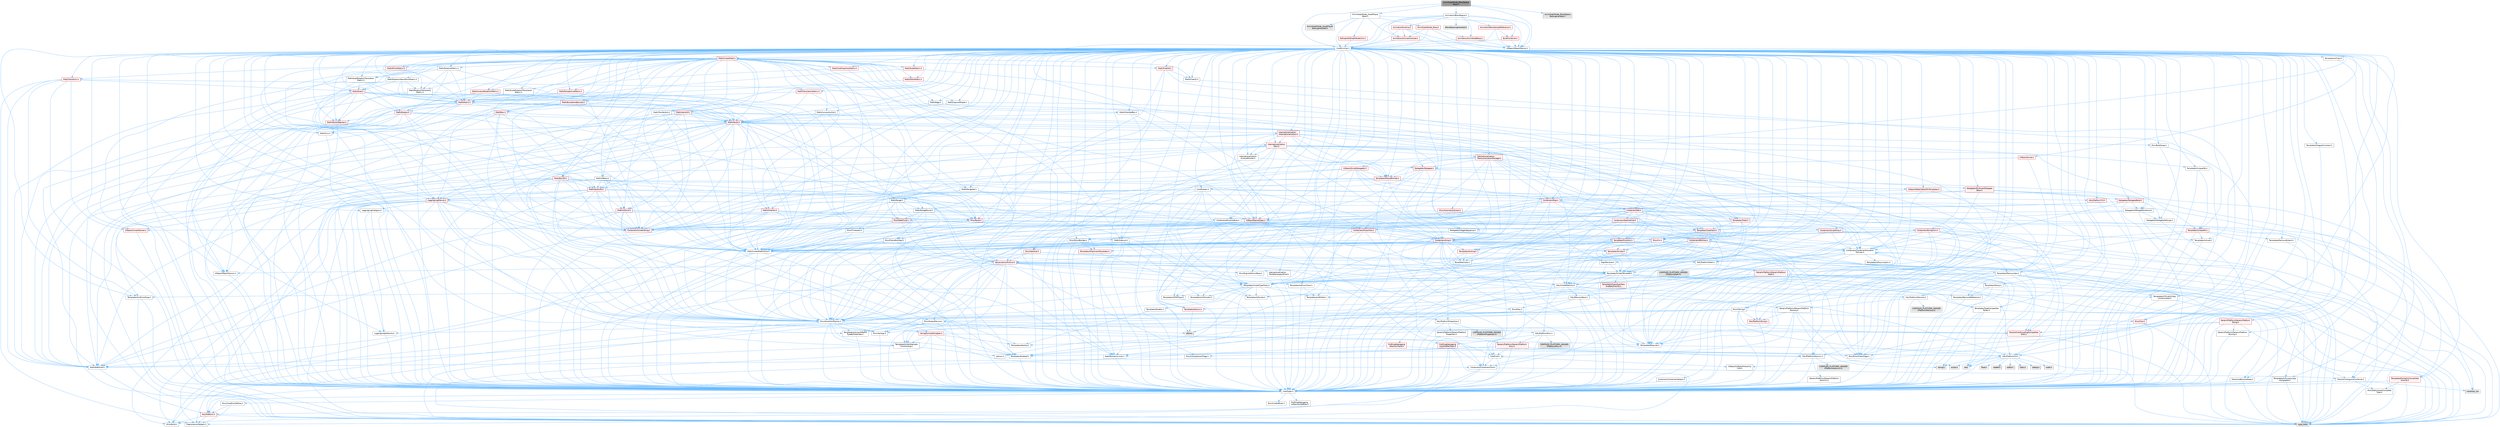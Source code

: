 digraph "AnimGraphNode_BlendSpaceBase.h"
{
 // INTERACTIVE_SVG=YES
 // LATEX_PDF_SIZE
  bgcolor="transparent";
  edge [fontname=Helvetica,fontsize=10,labelfontname=Helvetica,labelfontsize=10];
  node [fontname=Helvetica,fontsize=10,shape=box,height=0.2,width=0.4];
  Node1 [id="Node000001",label="AnimGraphNode_BlendSpace\lBase.h",height=0.2,width=0.4,color="gray40", fillcolor="grey60", style="filled", fontcolor="black",tooltip=" "];
  Node1 -> Node2 [id="edge1_Node000001_Node000002",color="steelblue1",style="solid",tooltip=" "];
  Node2 [id="Node000002",label="CoreMinimal.h",height=0.2,width=0.4,color="grey40", fillcolor="white", style="filled",URL="$d7/d67/CoreMinimal_8h.html",tooltip=" "];
  Node2 -> Node3 [id="edge2_Node000002_Node000003",color="steelblue1",style="solid",tooltip=" "];
  Node3 [id="Node000003",label="CoreTypes.h",height=0.2,width=0.4,color="grey40", fillcolor="white", style="filled",URL="$dc/dec/CoreTypes_8h.html",tooltip=" "];
  Node3 -> Node4 [id="edge3_Node000003_Node000004",color="steelblue1",style="solid",tooltip=" "];
  Node4 [id="Node000004",label="HAL/Platform.h",height=0.2,width=0.4,color="red", fillcolor="#FFF0F0", style="filled",URL="$d9/dd0/Platform_8h.html",tooltip=" "];
  Node4 -> Node5 [id="edge4_Node000004_Node000005",color="steelblue1",style="solid",tooltip=" "];
  Node5 [id="Node000005",label="Misc/Build.h",height=0.2,width=0.4,color="grey40", fillcolor="white", style="filled",URL="$d3/dbb/Build_8h.html",tooltip=" "];
  Node4 -> Node7 [id="edge5_Node000004_Node000007",color="steelblue1",style="solid",tooltip=" "];
  Node7 [id="Node000007",label="type_traits",height=0.2,width=0.4,color="grey60", fillcolor="#E0E0E0", style="filled",tooltip=" "];
  Node4 -> Node8 [id="edge6_Node000004_Node000008",color="steelblue1",style="solid",tooltip=" "];
  Node8 [id="Node000008",label="PreprocessorHelpers.h",height=0.2,width=0.4,color="grey40", fillcolor="white", style="filled",URL="$db/ddb/PreprocessorHelpers_8h.html",tooltip=" "];
  Node3 -> Node14 [id="edge7_Node000003_Node000014",color="steelblue1",style="solid",tooltip=" "];
  Node14 [id="Node000014",label="ProfilingDebugging\l/UMemoryDefines.h",height=0.2,width=0.4,color="grey40", fillcolor="white", style="filled",URL="$d2/da2/UMemoryDefines_8h.html",tooltip=" "];
  Node3 -> Node15 [id="edge8_Node000003_Node000015",color="steelblue1",style="solid",tooltip=" "];
  Node15 [id="Node000015",label="Misc/CoreMiscDefines.h",height=0.2,width=0.4,color="grey40", fillcolor="white", style="filled",URL="$da/d38/CoreMiscDefines_8h.html",tooltip=" "];
  Node15 -> Node4 [id="edge9_Node000015_Node000004",color="steelblue1",style="solid",tooltip=" "];
  Node15 -> Node8 [id="edge10_Node000015_Node000008",color="steelblue1",style="solid",tooltip=" "];
  Node3 -> Node16 [id="edge11_Node000003_Node000016",color="steelblue1",style="solid",tooltip=" "];
  Node16 [id="Node000016",label="Misc/CoreDefines.h",height=0.2,width=0.4,color="grey40", fillcolor="white", style="filled",URL="$d3/dd2/CoreDefines_8h.html",tooltip=" "];
  Node2 -> Node17 [id="edge12_Node000002_Node000017",color="steelblue1",style="solid",tooltip=" "];
  Node17 [id="Node000017",label="CoreFwd.h",height=0.2,width=0.4,color="grey40", fillcolor="white", style="filled",URL="$d1/d1e/CoreFwd_8h.html",tooltip=" "];
  Node17 -> Node3 [id="edge13_Node000017_Node000003",color="steelblue1",style="solid",tooltip=" "];
  Node17 -> Node18 [id="edge14_Node000017_Node000018",color="steelblue1",style="solid",tooltip=" "];
  Node18 [id="Node000018",label="Containers/ContainersFwd.h",height=0.2,width=0.4,color="grey40", fillcolor="white", style="filled",URL="$d4/d0a/ContainersFwd_8h.html",tooltip=" "];
  Node18 -> Node4 [id="edge15_Node000018_Node000004",color="steelblue1",style="solid",tooltip=" "];
  Node18 -> Node3 [id="edge16_Node000018_Node000003",color="steelblue1",style="solid",tooltip=" "];
  Node18 -> Node19 [id="edge17_Node000018_Node000019",color="steelblue1",style="solid",tooltip=" "];
  Node19 [id="Node000019",label="Traits/IsContiguousContainer.h",height=0.2,width=0.4,color="grey40", fillcolor="white", style="filled",URL="$d5/d3c/IsContiguousContainer_8h.html",tooltip=" "];
  Node19 -> Node3 [id="edge18_Node000019_Node000003",color="steelblue1",style="solid",tooltip=" "];
  Node19 -> Node20 [id="edge19_Node000019_Node000020",color="steelblue1",style="solid",tooltip=" "];
  Node20 [id="Node000020",label="Misc/StaticAssertComplete\lType.h",height=0.2,width=0.4,color="grey40", fillcolor="white", style="filled",URL="$d5/d4e/StaticAssertCompleteType_8h.html",tooltip=" "];
  Node19 -> Node21 [id="edge20_Node000019_Node000021",color="steelblue1",style="solid",tooltip=" "];
  Node21 [id="Node000021",label="initializer_list",height=0.2,width=0.4,color="grey60", fillcolor="#E0E0E0", style="filled",tooltip=" "];
  Node17 -> Node22 [id="edge21_Node000017_Node000022",color="steelblue1",style="solid",tooltip=" "];
  Node22 [id="Node000022",label="Math/MathFwd.h",height=0.2,width=0.4,color="grey40", fillcolor="white", style="filled",URL="$d2/d10/MathFwd_8h.html",tooltip=" "];
  Node22 -> Node4 [id="edge22_Node000022_Node000004",color="steelblue1",style="solid",tooltip=" "];
  Node17 -> Node23 [id="edge23_Node000017_Node000023",color="steelblue1",style="solid",tooltip=" "];
  Node23 [id="Node000023",label="UObject/UObjectHierarchy\lFwd.h",height=0.2,width=0.4,color="grey40", fillcolor="white", style="filled",URL="$d3/d13/UObjectHierarchyFwd_8h.html",tooltip=" "];
  Node2 -> Node23 [id="edge24_Node000002_Node000023",color="steelblue1",style="solid",tooltip=" "];
  Node2 -> Node18 [id="edge25_Node000002_Node000018",color="steelblue1",style="solid",tooltip=" "];
  Node2 -> Node24 [id="edge26_Node000002_Node000024",color="steelblue1",style="solid",tooltip=" "];
  Node24 [id="Node000024",label="Misc/VarArgs.h",height=0.2,width=0.4,color="grey40", fillcolor="white", style="filled",URL="$d5/d6f/VarArgs_8h.html",tooltip=" "];
  Node24 -> Node3 [id="edge27_Node000024_Node000003",color="steelblue1",style="solid",tooltip=" "];
  Node2 -> Node25 [id="edge28_Node000002_Node000025",color="steelblue1",style="solid",tooltip=" "];
  Node25 [id="Node000025",label="Logging/LogVerbosity.h",height=0.2,width=0.4,color="grey40", fillcolor="white", style="filled",URL="$d2/d8f/LogVerbosity_8h.html",tooltip=" "];
  Node25 -> Node3 [id="edge29_Node000025_Node000003",color="steelblue1",style="solid",tooltip=" "];
  Node2 -> Node26 [id="edge30_Node000002_Node000026",color="steelblue1",style="solid",tooltip=" "];
  Node26 [id="Node000026",label="Misc/OutputDevice.h",height=0.2,width=0.4,color="grey40", fillcolor="white", style="filled",URL="$d7/d32/OutputDevice_8h.html",tooltip=" "];
  Node26 -> Node17 [id="edge31_Node000026_Node000017",color="steelblue1",style="solid",tooltip=" "];
  Node26 -> Node3 [id="edge32_Node000026_Node000003",color="steelblue1",style="solid",tooltip=" "];
  Node26 -> Node25 [id="edge33_Node000026_Node000025",color="steelblue1",style="solid",tooltip=" "];
  Node26 -> Node24 [id="edge34_Node000026_Node000024",color="steelblue1",style="solid",tooltip=" "];
  Node26 -> Node27 [id="edge35_Node000026_Node000027",color="steelblue1",style="solid",tooltip=" "];
  Node27 [id="Node000027",label="Templates/IsArrayOrRefOf\lTypeByPredicate.h",height=0.2,width=0.4,color="grey40", fillcolor="white", style="filled",URL="$d6/da1/IsArrayOrRefOfTypeByPredicate_8h.html",tooltip=" "];
  Node27 -> Node3 [id="edge36_Node000027_Node000003",color="steelblue1",style="solid",tooltip=" "];
  Node26 -> Node28 [id="edge37_Node000026_Node000028",color="steelblue1",style="solid",tooltip=" "];
  Node28 [id="Node000028",label="Templates/IsValidVariadic\lFunctionArg.h",height=0.2,width=0.4,color="grey40", fillcolor="white", style="filled",URL="$d0/dc8/IsValidVariadicFunctionArg_8h.html",tooltip=" "];
  Node28 -> Node3 [id="edge38_Node000028_Node000003",color="steelblue1",style="solid",tooltip=" "];
  Node28 -> Node29 [id="edge39_Node000028_Node000029",color="steelblue1",style="solid",tooltip=" "];
  Node29 [id="Node000029",label="IsEnum.h",height=0.2,width=0.4,color="grey40", fillcolor="white", style="filled",URL="$d4/de5/IsEnum_8h.html",tooltip=" "];
  Node28 -> Node7 [id="edge40_Node000028_Node000007",color="steelblue1",style="solid",tooltip=" "];
  Node26 -> Node30 [id="edge41_Node000026_Node000030",color="steelblue1",style="solid",tooltip=" "];
  Node30 [id="Node000030",label="Traits/IsCharEncodingCompatible\lWith.h",height=0.2,width=0.4,color="red", fillcolor="#FFF0F0", style="filled",URL="$df/dd1/IsCharEncodingCompatibleWith_8h.html",tooltip=" "];
  Node30 -> Node7 [id="edge42_Node000030_Node000007",color="steelblue1",style="solid",tooltip=" "];
  Node2 -> Node32 [id="edge43_Node000002_Node000032",color="steelblue1",style="solid",tooltip=" "];
  Node32 [id="Node000032",label="HAL/PlatformCrt.h",height=0.2,width=0.4,color="grey40", fillcolor="white", style="filled",URL="$d8/d75/PlatformCrt_8h.html",tooltip=" "];
  Node32 -> Node33 [id="edge44_Node000032_Node000033",color="steelblue1",style="solid",tooltip=" "];
  Node33 [id="Node000033",label="new",height=0.2,width=0.4,color="grey60", fillcolor="#E0E0E0", style="filled",tooltip=" "];
  Node32 -> Node34 [id="edge45_Node000032_Node000034",color="steelblue1",style="solid",tooltip=" "];
  Node34 [id="Node000034",label="wchar.h",height=0.2,width=0.4,color="grey60", fillcolor="#E0E0E0", style="filled",tooltip=" "];
  Node32 -> Node35 [id="edge46_Node000032_Node000035",color="steelblue1",style="solid",tooltip=" "];
  Node35 [id="Node000035",label="stddef.h",height=0.2,width=0.4,color="grey60", fillcolor="#E0E0E0", style="filled",tooltip=" "];
  Node32 -> Node36 [id="edge47_Node000032_Node000036",color="steelblue1",style="solid",tooltip=" "];
  Node36 [id="Node000036",label="stdlib.h",height=0.2,width=0.4,color="grey60", fillcolor="#E0E0E0", style="filled",tooltip=" "];
  Node32 -> Node37 [id="edge48_Node000032_Node000037",color="steelblue1",style="solid",tooltip=" "];
  Node37 [id="Node000037",label="stdio.h",height=0.2,width=0.4,color="grey60", fillcolor="#E0E0E0", style="filled",tooltip=" "];
  Node32 -> Node38 [id="edge49_Node000032_Node000038",color="steelblue1",style="solid",tooltip=" "];
  Node38 [id="Node000038",label="stdarg.h",height=0.2,width=0.4,color="grey60", fillcolor="#E0E0E0", style="filled",tooltip=" "];
  Node32 -> Node39 [id="edge50_Node000032_Node000039",color="steelblue1",style="solid",tooltip=" "];
  Node39 [id="Node000039",label="math.h",height=0.2,width=0.4,color="grey60", fillcolor="#E0E0E0", style="filled",tooltip=" "];
  Node32 -> Node40 [id="edge51_Node000032_Node000040",color="steelblue1",style="solid",tooltip=" "];
  Node40 [id="Node000040",label="float.h",height=0.2,width=0.4,color="grey60", fillcolor="#E0E0E0", style="filled",tooltip=" "];
  Node32 -> Node41 [id="edge52_Node000032_Node000041",color="steelblue1",style="solid",tooltip=" "];
  Node41 [id="Node000041",label="string.h",height=0.2,width=0.4,color="grey60", fillcolor="#E0E0E0", style="filled",tooltip=" "];
  Node2 -> Node42 [id="edge53_Node000002_Node000042",color="steelblue1",style="solid",tooltip=" "];
  Node42 [id="Node000042",label="HAL/PlatformMisc.h",height=0.2,width=0.4,color="grey40", fillcolor="white", style="filled",URL="$d0/df5/PlatformMisc_8h.html",tooltip=" "];
  Node42 -> Node3 [id="edge54_Node000042_Node000003",color="steelblue1",style="solid",tooltip=" "];
  Node42 -> Node43 [id="edge55_Node000042_Node000043",color="steelblue1",style="solid",tooltip=" "];
  Node43 [id="Node000043",label="GenericPlatform/GenericPlatform\lMisc.h",height=0.2,width=0.4,color="red", fillcolor="#FFF0F0", style="filled",URL="$db/d9a/GenericPlatformMisc_8h.html",tooltip=" "];
  Node43 -> Node17 [id="edge56_Node000043_Node000017",color="steelblue1",style="solid",tooltip=" "];
  Node43 -> Node3 [id="edge57_Node000043_Node000003",color="steelblue1",style="solid",tooltip=" "];
  Node43 -> Node32 [id="edge58_Node000043_Node000032",color="steelblue1",style="solid",tooltip=" "];
  Node43 -> Node47 [id="edge59_Node000043_Node000047",color="steelblue1",style="solid",tooltip=" "];
  Node47 [id="Node000047",label="Math/NumericLimits.h",height=0.2,width=0.4,color="grey40", fillcolor="white", style="filled",URL="$df/d1b/NumericLimits_8h.html",tooltip=" "];
  Node47 -> Node3 [id="edge60_Node000047_Node000003",color="steelblue1",style="solid",tooltip=" "];
  Node43 -> Node48 [id="edge61_Node000043_Node000048",color="steelblue1",style="solid",tooltip=" "];
  Node48 [id="Node000048",label="Misc/CompressionFlags.h",height=0.2,width=0.4,color="grey40", fillcolor="white", style="filled",URL="$d9/d76/CompressionFlags_8h.html",tooltip=" "];
  Node43 -> Node49 [id="edge62_Node000043_Node000049",color="steelblue1",style="solid",tooltip=" "];
  Node49 [id="Node000049",label="Misc/EnumClassFlags.h",height=0.2,width=0.4,color="grey40", fillcolor="white", style="filled",URL="$d8/de7/EnumClassFlags_8h.html",tooltip=" "];
  Node42 -> Node52 [id="edge63_Node000042_Node000052",color="steelblue1",style="solid",tooltip=" "];
  Node52 [id="Node000052",label="COMPILED_PLATFORM_HEADER\l(PlatformMisc.h)",height=0.2,width=0.4,color="grey60", fillcolor="#E0E0E0", style="filled",tooltip=" "];
  Node42 -> Node53 [id="edge64_Node000042_Node000053",color="steelblue1",style="solid",tooltip=" "];
  Node53 [id="Node000053",label="ProfilingDebugging\l/CpuProfilerTrace.h",height=0.2,width=0.4,color="red", fillcolor="#FFF0F0", style="filled",URL="$da/dcb/CpuProfilerTrace_8h.html",tooltip=" "];
  Node53 -> Node3 [id="edge65_Node000053_Node000003",color="steelblue1",style="solid",tooltip=" "];
  Node53 -> Node18 [id="edge66_Node000053_Node000018",color="steelblue1",style="solid",tooltip=" "];
  Node53 -> Node54 [id="edge67_Node000053_Node000054",color="steelblue1",style="solid",tooltip=" "];
  Node54 [id="Node000054",label="HAL/PlatformAtomics.h",height=0.2,width=0.4,color="grey40", fillcolor="white", style="filled",URL="$d3/d36/PlatformAtomics_8h.html",tooltip=" "];
  Node54 -> Node3 [id="edge68_Node000054_Node000003",color="steelblue1",style="solid",tooltip=" "];
  Node54 -> Node55 [id="edge69_Node000054_Node000055",color="steelblue1",style="solid",tooltip=" "];
  Node55 [id="Node000055",label="GenericPlatform/GenericPlatform\lAtomics.h",height=0.2,width=0.4,color="grey40", fillcolor="white", style="filled",URL="$da/d72/GenericPlatformAtomics_8h.html",tooltip=" "];
  Node55 -> Node3 [id="edge70_Node000055_Node000003",color="steelblue1",style="solid",tooltip=" "];
  Node54 -> Node56 [id="edge71_Node000054_Node000056",color="steelblue1",style="solid",tooltip=" "];
  Node56 [id="Node000056",label="COMPILED_PLATFORM_HEADER\l(PlatformAtomics.h)",height=0.2,width=0.4,color="grey60", fillcolor="#E0E0E0", style="filled",tooltip=" "];
  Node53 -> Node8 [id="edge72_Node000053_Node000008",color="steelblue1",style="solid",tooltip=" "];
  Node53 -> Node5 [id="edge73_Node000053_Node000005",color="steelblue1",style="solid",tooltip=" "];
  Node2 -> Node61 [id="edge74_Node000002_Node000061",color="steelblue1",style="solid",tooltip=" "];
  Node61 [id="Node000061",label="Misc/AssertionMacros.h",height=0.2,width=0.4,color="grey40", fillcolor="white", style="filled",URL="$d0/dfa/AssertionMacros_8h.html",tooltip=" "];
  Node61 -> Node3 [id="edge75_Node000061_Node000003",color="steelblue1",style="solid",tooltip=" "];
  Node61 -> Node4 [id="edge76_Node000061_Node000004",color="steelblue1",style="solid",tooltip=" "];
  Node61 -> Node42 [id="edge77_Node000061_Node000042",color="steelblue1",style="solid",tooltip=" "];
  Node61 -> Node8 [id="edge78_Node000061_Node000008",color="steelblue1",style="solid",tooltip=" "];
  Node61 -> Node62 [id="edge79_Node000061_Node000062",color="steelblue1",style="solid",tooltip=" "];
  Node62 [id="Node000062",label="Templates/EnableIf.h",height=0.2,width=0.4,color="grey40", fillcolor="white", style="filled",URL="$d7/d60/EnableIf_8h.html",tooltip=" "];
  Node62 -> Node3 [id="edge80_Node000062_Node000003",color="steelblue1",style="solid",tooltip=" "];
  Node61 -> Node27 [id="edge81_Node000061_Node000027",color="steelblue1",style="solid",tooltip=" "];
  Node61 -> Node28 [id="edge82_Node000061_Node000028",color="steelblue1",style="solid",tooltip=" "];
  Node61 -> Node30 [id="edge83_Node000061_Node000030",color="steelblue1",style="solid",tooltip=" "];
  Node61 -> Node24 [id="edge84_Node000061_Node000024",color="steelblue1",style="solid",tooltip=" "];
  Node61 -> Node63 [id="edge85_Node000061_Node000063",color="steelblue1",style="solid",tooltip=" "];
  Node63 [id="Node000063",label="String/FormatStringSan.h",height=0.2,width=0.4,color="red", fillcolor="#FFF0F0", style="filled",URL="$d3/d8b/FormatStringSan_8h.html",tooltip=" "];
  Node63 -> Node7 [id="edge86_Node000063_Node000007",color="steelblue1",style="solid",tooltip=" "];
  Node63 -> Node3 [id="edge87_Node000063_Node000003",color="steelblue1",style="solid",tooltip=" "];
  Node63 -> Node64 [id="edge88_Node000063_Node000064",color="steelblue1",style="solid",tooltip=" "];
  Node64 [id="Node000064",label="Templates/Requires.h",height=0.2,width=0.4,color="grey40", fillcolor="white", style="filled",URL="$dc/d96/Requires_8h.html",tooltip=" "];
  Node64 -> Node62 [id="edge89_Node000064_Node000062",color="steelblue1",style="solid",tooltip=" "];
  Node64 -> Node7 [id="edge90_Node000064_Node000007",color="steelblue1",style="solid",tooltip=" "];
  Node63 -> Node65 [id="edge91_Node000063_Node000065",color="steelblue1",style="solid",tooltip=" "];
  Node65 [id="Node000065",label="Templates/Identity.h",height=0.2,width=0.4,color="grey40", fillcolor="white", style="filled",URL="$d0/dd5/Identity_8h.html",tooltip=" "];
  Node63 -> Node28 [id="edge92_Node000063_Node000028",color="steelblue1",style="solid",tooltip=" "];
  Node63 -> Node18 [id="edge93_Node000063_Node000018",color="steelblue1",style="solid",tooltip=" "];
  Node61 -> Node69 [id="edge94_Node000061_Node000069",color="steelblue1",style="solid",tooltip=" "];
  Node69 [id="Node000069",label="atomic",height=0.2,width=0.4,color="grey60", fillcolor="#E0E0E0", style="filled",tooltip=" "];
  Node2 -> Node70 [id="edge95_Node000002_Node000070",color="steelblue1",style="solid",tooltip=" "];
  Node70 [id="Node000070",label="Templates/IsPointer.h",height=0.2,width=0.4,color="grey40", fillcolor="white", style="filled",URL="$d7/d05/IsPointer_8h.html",tooltip=" "];
  Node70 -> Node3 [id="edge96_Node000070_Node000003",color="steelblue1",style="solid",tooltip=" "];
  Node2 -> Node71 [id="edge97_Node000002_Node000071",color="steelblue1",style="solid",tooltip=" "];
  Node71 [id="Node000071",label="HAL/PlatformMemory.h",height=0.2,width=0.4,color="grey40", fillcolor="white", style="filled",URL="$de/d68/PlatformMemory_8h.html",tooltip=" "];
  Node71 -> Node3 [id="edge98_Node000071_Node000003",color="steelblue1",style="solid",tooltip=" "];
  Node71 -> Node72 [id="edge99_Node000071_Node000072",color="steelblue1",style="solid",tooltip=" "];
  Node72 [id="Node000072",label="GenericPlatform/GenericPlatform\lMemory.h",height=0.2,width=0.4,color="grey40", fillcolor="white", style="filled",URL="$dd/d22/GenericPlatformMemory_8h.html",tooltip=" "];
  Node72 -> Node17 [id="edge100_Node000072_Node000017",color="steelblue1",style="solid",tooltip=" "];
  Node72 -> Node3 [id="edge101_Node000072_Node000003",color="steelblue1",style="solid",tooltip=" "];
  Node72 -> Node73 [id="edge102_Node000072_Node000073",color="steelblue1",style="solid",tooltip=" "];
  Node73 [id="Node000073",label="HAL/PlatformString.h",height=0.2,width=0.4,color="red", fillcolor="#FFF0F0", style="filled",URL="$db/db5/PlatformString_8h.html",tooltip=" "];
  Node73 -> Node3 [id="edge103_Node000073_Node000003",color="steelblue1",style="solid",tooltip=" "];
  Node72 -> Node41 [id="edge104_Node000072_Node000041",color="steelblue1",style="solid",tooltip=" "];
  Node72 -> Node34 [id="edge105_Node000072_Node000034",color="steelblue1",style="solid",tooltip=" "];
  Node71 -> Node75 [id="edge106_Node000071_Node000075",color="steelblue1",style="solid",tooltip=" "];
  Node75 [id="Node000075",label="COMPILED_PLATFORM_HEADER\l(PlatformMemory.h)",height=0.2,width=0.4,color="grey60", fillcolor="#E0E0E0", style="filled",tooltip=" "];
  Node2 -> Node54 [id="edge107_Node000002_Node000054",color="steelblue1",style="solid",tooltip=" "];
  Node2 -> Node76 [id="edge108_Node000002_Node000076",color="steelblue1",style="solid",tooltip=" "];
  Node76 [id="Node000076",label="Misc/Exec.h",height=0.2,width=0.4,color="grey40", fillcolor="white", style="filled",URL="$de/ddb/Exec_8h.html",tooltip=" "];
  Node76 -> Node3 [id="edge109_Node000076_Node000003",color="steelblue1",style="solid",tooltip=" "];
  Node76 -> Node61 [id="edge110_Node000076_Node000061",color="steelblue1",style="solid",tooltip=" "];
  Node2 -> Node77 [id="edge111_Node000002_Node000077",color="steelblue1",style="solid",tooltip=" "];
  Node77 [id="Node000077",label="HAL/MemoryBase.h",height=0.2,width=0.4,color="grey40", fillcolor="white", style="filled",URL="$d6/d9f/MemoryBase_8h.html",tooltip=" "];
  Node77 -> Node3 [id="edge112_Node000077_Node000003",color="steelblue1",style="solid",tooltip=" "];
  Node77 -> Node54 [id="edge113_Node000077_Node000054",color="steelblue1",style="solid",tooltip=" "];
  Node77 -> Node32 [id="edge114_Node000077_Node000032",color="steelblue1",style="solid",tooltip=" "];
  Node77 -> Node76 [id="edge115_Node000077_Node000076",color="steelblue1",style="solid",tooltip=" "];
  Node77 -> Node26 [id="edge116_Node000077_Node000026",color="steelblue1",style="solid",tooltip=" "];
  Node77 -> Node78 [id="edge117_Node000077_Node000078",color="steelblue1",style="solid",tooltip=" "];
  Node78 [id="Node000078",label="Templates/Atomic.h",height=0.2,width=0.4,color="red", fillcolor="#FFF0F0", style="filled",URL="$d3/d91/Atomic_8h.html",tooltip=" "];
  Node78 -> Node69 [id="edge118_Node000078_Node000069",color="steelblue1",style="solid",tooltip=" "];
  Node2 -> Node87 [id="edge119_Node000002_Node000087",color="steelblue1",style="solid",tooltip=" "];
  Node87 [id="Node000087",label="HAL/UnrealMemory.h",height=0.2,width=0.4,color="grey40", fillcolor="white", style="filled",URL="$d9/d96/UnrealMemory_8h.html",tooltip=" "];
  Node87 -> Node3 [id="edge120_Node000087_Node000003",color="steelblue1",style="solid",tooltip=" "];
  Node87 -> Node72 [id="edge121_Node000087_Node000072",color="steelblue1",style="solid",tooltip=" "];
  Node87 -> Node77 [id="edge122_Node000087_Node000077",color="steelblue1",style="solid",tooltip=" "];
  Node87 -> Node71 [id="edge123_Node000087_Node000071",color="steelblue1",style="solid",tooltip=" "];
  Node87 -> Node88 [id="edge124_Node000087_Node000088",color="steelblue1",style="solid",tooltip=" "];
  Node88 [id="Node000088",label="ProfilingDebugging\l/MemoryTrace.h",height=0.2,width=0.4,color="red", fillcolor="#FFF0F0", style="filled",URL="$da/dd7/MemoryTrace_8h.html",tooltip=" "];
  Node88 -> Node4 [id="edge125_Node000088_Node000004",color="steelblue1",style="solid",tooltip=" "];
  Node88 -> Node49 [id="edge126_Node000088_Node000049",color="steelblue1",style="solid",tooltip=" "];
  Node87 -> Node70 [id="edge127_Node000087_Node000070",color="steelblue1",style="solid",tooltip=" "];
  Node2 -> Node89 [id="edge128_Node000002_Node000089",color="steelblue1",style="solid",tooltip=" "];
  Node89 [id="Node000089",label="Templates/IsArithmetic.h",height=0.2,width=0.4,color="grey40", fillcolor="white", style="filled",URL="$d2/d5d/IsArithmetic_8h.html",tooltip=" "];
  Node89 -> Node3 [id="edge129_Node000089_Node000003",color="steelblue1",style="solid",tooltip=" "];
  Node2 -> Node83 [id="edge130_Node000002_Node000083",color="steelblue1",style="solid",tooltip=" "];
  Node83 [id="Node000083",label="Templates/AndOrNot.h",height=0.2,width=0.4,color="grey40", fillcolor="white", style="filled",URL="$db/d0a/AndOrNot_8h.html",tooltip=" "];
  Node83 -> Node3 [id="edge131_Node000083_Node000003",color="steelblue1",style="solid",tooltip=" "];
  Node2 -> Node90 [id="edge132_Node000002_Node000090",color="steelblue1",style="solid",tooltip=" "];
  Node90 [id="Node000090",label="Templates/IsPODType.h",height=0.2,width=0.4,color="grey40", fillcolor="white", style="filled",URL="$d7/db1/IsPODType_8h.html",tooltip=" "];
  Node90 -> Node3 [id="edge133_Node000090_Node000003",color="steelblue1",style="solid",tooltip=" "];
  Node2 -> Node91 [id="edge134_Node000002_Node000091",color="steelblue1",style="solid",tooltip=" "];
  Node91 [id="Node000091",label="Templates/IsUECoreType.h",height=0.2,width=0.4,color="grey40", fillcolor="white", style="filled",URL="$d1/db8/IsUECoreType_8h.html",tooltip=" "];
  Node91 -> Node3 [id="edge135_Node000091_Node000003",color="steelblue1",style="solid",tooltip=" "];
  Node91 -> Node7 [id="edge136_Node000091_Node000007",color="steelblue1",style="solid",tooltip=" "];
  Node2 -> Node84 [id="edge137_Node000002_Node000084",color="steelblue1",style="solid",tooltip=" "];
  Node84 [id="Node000084",label="Templates/IsTriviallyCopy\lConstructible.h",height=0.2,width=0.4,color="grey40", fillcolor="white", style="filled",URL="$d3/d78/IsTriviallyCopyConstructible_8h.html",tooltip=" "];
  Node84 -> Node3 [id="edge138_Node000084_Node000003",color="steelblue1",style="solid",tooltip=" "];
  Node84 -> Node7 [id="edge139_Node000084_Node000007",color="steelblue1",style="solid",tooltip=" "];
  Node2 -> Node92 [id="edge140_Node000002_Node000092",color="steelblue1",style="solid",tooltip=" "];
  Node92 [id="Node000092",label="Templates/UnrealTypeTraits.h",height=0.2,width=0.4,color="grey40", fillcolor="white", style="filled",URL="$d2/d2d/UnrealTypeTraits_8h.html",tooltip=" "];
  Node92 -> Node3 [id="edge141_Node000092_Node000003",color="steelblue1",style="solid",tooltip=" "];
  Node92 -> Node70 [id="edge142_Node000092_Node000070",color="steelblue1",style="solid",tooltip=" "];
  Node92 -> Node61 [id="edge143_Node000092_Node000061",color="steelblue1",style="solid",tooltip=" "];
  Node92 -> Node83 [id="edge144_Node000092_Node000083",color="steelblue1",style="solid",tooltip=" "];
  Node92 -> Node62 [id="edge145_Node000092_Node000062",color="steelblue1",style="solid",tooltip=" "];
  Node92 -> Node89 [id="edge146_Node000092_Node000089",color="steelblue1",style="solid",tooltip=" "];
  Node92 -> Node29 [id="edge147_Node000092_Node000029",color="steelblue1",style="solid",tooltip=" "];
  Node92 -> Node93 [id="edge148_Node000092_Node000093",color="steelblue1",style="solid",tooltip=" "];
  Node93 [id="Node000093",label="Templates/Models.h",height=0.2,width=0.4,color="grey40", fillcolor="white", style="filled",URL="$d3/d0c/Models_8h.html",tooltip=" "];
  Node93 -> Node65 [id="edge149_Node000093_Node000065",color="steelblue1",style="solid",tooltip=" "];
  Node92 -> Node90 [id="edge150_Node000092_Node000090",color="steelblue1",style="solid",tooltip=" "];
  Node92 -> Node91 [id="edge151_Node000092_Node000091",color="steelblue1",style="solid",tooltip=" "];
  Node92 -> Node84 [id="edge152_Node000092_Node000084",color="steelblue1",style="solid",tooltip=" "];
  Node2 -> Node62 [id="edge153_Node000002_Node000062",color="steelblue1",style="solid",tooltip=" "];
  Node2 -> Node94 [id="edge154_Node000002_Node000094",color="steelblue1",style="solid",tooltip=" "];
  Node94 [id="Node000094",label="Templates/RemoveReference.h",height=0.2,width=0.4,color="grey40", fillcolor="white", style="filled",URL="$da/dbe/RemoveReference_8h.html",tooltip=" "];
  Node94 -> Node3 [id="edge155_Node000094_Node000003",color="steelblue1",style="solid",tooltip=" "];
  Node2 -> Node95 [id="edge156_Node000002_Node000095",color="steelblue1",style="solid",tooltip=" "];
  Node95 [id="Node000095",label="Templates/IntegralConstant.h",height=0.2,width=0.4,color="grey40", fillcolor="white", style="filled",URL="$db/d1b/IntegralConstant_8h.html",tooltip=" "];
  Node95 -> Node3 [id="edge157_Node000095_Node000003",color="steelblue1",style="solid",tooltip=" "];
  Node2 -> Node96 [id="edge158_Node000002_Node000096",color="steelblue1",style="solid",tooltip=" "];
  Node96 [id="Node000096",label="Templates/IsClass.h",height=0.2,width=0.4,color="grey40", fillcolor="white", style="filled",URL="$db/dcb/IsClass_8h.html",tooltip=" "];
  Node96 -> Node3 [id="edge159_Node000096_Node000003",color="steelblue1",style="solid",tooltip=" "];
  Node2 -> Node97 [id="edge160_Node000002_Node000097",color="steelblue1",style="solid",tooltip=" "];
  Node97 [id="Node000097",label="Templates/TypeCompatible\lBytes.h",height=0.2,width=0.4,color="grey40", fillcolor="white", style="filled",URL="$df/d0a/TypeCompatibleBytes_8h.html",tooltip=" "];
  Node97 -> Node3 [id="edge161_Node000097_Node000003",color="steelblue1",style="solid",tooltip=" "];
  Node97 -> Node41 [id="edge162_Node000097_Node000041",color="steelblue1",style="solid",tooltip=" "];
  Node97 -> Node33 [id="edge163_Node000097_Node000033",color="steelblue1",style="solid",tooltip=" "];
  Node97 -> Node7 [id="edge164_Node000097_Node000007",color="steelblue1",style="solid",tooltip=" "];
  Node2 -> Node19 [id="edge165_Node000002_Node000019",color="steelblue1",style="solid",tooltip=" "];
  Node2 -> Node98 [id="edge166_Node000002_Node000098",color="steelblue1",style="solid",tooltip=" "];
  Node98 [id="Node000098",label="Templates/UnrealTemplate.h",height=0.2,width=0.4,color="grey40", fillcolor="white", style="filled",URL="$d4/d24/UnrealTemplate_8h.html",tooltip=" "];
  Node98 -> Node3 [id="edge167_Node000098_Node000003",color="steelblue1",style="solid",tooltip=" "];
  Node98 -> Node70 [id="edge168_Node000098_Node000070",color="steelblue1",style="solid",tooltip=" "];
  Node98 -> Node87 [id="edge169_Node000098_Node000087",color="steelblue1",style="solid",tooltip=" "];
  Node98 -> Node99 [id="edge170_Node000098_Node000099",color="steelblue1",style="solid",tooltip=" "];
  Node99 [id="Node000099",label="Templates/CopyQualifiers\lAndRefsFromTo.h",height=0.2,width=0.4,color="red", fillcolor="#FFF0F0", style="filled",URL="$d3/db3/CopyQualifiersAndRefsFromTo_8h.html",tooltip=" "];
  Node98 -> Node92 [id="edge171_Node000098_Node000092",color="steelblue1",style="solid",tooltip=" "];
  Node98 -> Node94 [id="edge172_Node000098_Node000094",color="steelblue1",style="solid",tooltip=" "];
  Node98 -> Node64 [id="edge173_Node000098_Node000064",color="steelblue1",style="solid",tooltip=" "];
  Node98 -> Node97 [id="edge174_Node000098_Node000097",color="steelblue1",style="solid",tooltip=" "];
  Node98 -> Node65 [id="edge175_Node000098_Node000065",color="steelblue1",style="solid",tooltip=" "];
  Node98 -> Node19 [id="edge176_Node000098_Node000019",color="steelblue1",style="solid",tooltip=" "];
  Node98 -> Node101 [id="edge177_Node000098_Node000101",color="steelblue1",style="solid",tooltip=" "];
  Node101 [id="Node000101",label="Traits/UseBitwiseSwap.h",height=0.2,width=0.4,color="grey40", fillcolor="white", style="filled",URL="$db/df3/UseBitwiseSwap_8h.html",tooltip=" "];
  Node101 -> Node3 [id="edge178_Node000101_Node000003",color="steelblue1",style="solid",tooltip=" "];
  Node101 -> Node7 [id="edge179_Node000101_Node000007",color="steelblue1",style="solid",tooltip=" "];
  Node98 -> Node7 [id="edge180_Node000098_Node000007",color="steelblue1",style="solid",tooltip=" "];
  Node2 -> Node47 [id="edge181_Node000002_Node000047",color="steelblue1",style="solid",tooltip=" "];
  Node2 -> Node102 [id="edge182_Node000002_Node000102",color="steelblue1",style="solid",tooltip=" "];
  Node102 [id="Node000102",label="HAL/PlatformMath.h",height=0.2,width=0.4,color="grey40", fillcolor="white", style="filled",URL="$dc/d53/PlatformMath_8h.html",tooltip=" "];
  Node102 -> Node3 [id="edge183_Node000102_Node000003",color="steelblue1",style="solid",tooltip=" "];
  Node102 -> Node103 [id="edge184_Node000102_Node000103",color="steelblue1",style="solid",tooltip=" "];
  Node103 [id="Node000103",label="GenericPlatform/GenericPlatform\lMath.h",height=0.2,width=0.4,color="red", fillcolor="#FFF0F0", style="filled",URL="$d5/d79/GenericPlatformMath_8h.html",tooltip=" "];
  Node103 -> Node3 [id="edge185_Node000103_Node000003",color="steelblue1",style="solid",tooltip=" "];
  Node103 -> Node18 [id="edge186_Node000103_Node000018",color="steelblue1",style="solid",tooltip=" "];
  Node103 -> Node32 [id="edge187_Node000103_Node000032",color="steelblue1",style="solid",tooltip=" "];
  Node103 -> Node83 [id="edge188_Node000103_Node000083",color="steelblue1",style="solid",tooltip=" "];
  Node103 -> Node104 [id="edge189_Node000103_Node000104",color="steelblue1",style="solid",tooltip=" "];
  Node104 [id="Node000104",label="Templates/Decay.h",height=0.2,width=0.4,color="grey40", fillcolor="white", style="filled",URL="$dd/d0f/Decay_8h.html",tooltip=" "];
  Node104 -> Node3 [id="edge190_Node000104_Node000003",color="steelblue1",style="solid",tooltip=" "];
  Node104 -> Node94 [id="edge191_Node000104_Node000094",color="steelblue1",style="solid",tooltip=" "];
  Node104 -> Node7 [id="edge192_Node000104_Node000007",color="steelblue1",style="solid",tooltip=" "];
  Node103 -> Node92 [id="edge193_Node000103_Node000092",color="steelblue1",style="solid",tooltip=" "];
  Node103 -> Node64 [id="edge194_Node000103_Node000064",color="steelblue1",style="solid",tooltip=" "];
  Node103 -> Node97 [id="edge195_Node000103_Node000097",color="steelblue1",style="solid",tooltip=" "];
  Node103 -> Node7 [id="edge196_Node000103_Node000007",color="steelblue1",style="solid",tooltip=" "];
  Node102 -> Node109 [id="edge197_Node000102_Node000109",color="steelblue1",style="solid",tooltip=" "];
  Node109 [id="Node000109",label="COMPILED_PLATFORM_HEADER\l(PlatformMath.h)",height=0.2,width=0.4,color="grey60", fillcolor="#E0E0E0", style="filled",tooltip=" "];
  Node2 -> Node85 [id="edge198_Node000002_Node000085",color="steelblue1",style="solid",tooltip=" "];
  Node85 [id="Node000085",label="Templates/IsTriviallyCopy\lAssignable.h",height=0.2,width=0.4,color="grey40", fillcolor="white", style="filled",URL="$d2/df2/IsTriviallyCopyAssignable_8h.html",tooltip=" "];
  Node85 -> Node3 [id="edge199_Node000085_Node000003",color="steelblue1",style="solid",tooltip=" "];
  Node85 -> Node7 [id="edge200_Node000085_Node000007",color="steelblue1",style="solid",tooltip=" "];
  Node2 -> Node110 [id="edge201_Node000002_Node000110",color="steelblue1",style="solid",tooltip=" "];
  Node110 [id="Node000110",label="Templates/MemoryOps.h",height=0.2,width=0.4,color="grey40", fillcolor="white", style="filled",URL="$db/dea/MemoryOps_8h.html",tooltip=" "];
  Node110 -> Node3 [id="edge202_Node000110_Node000003",color="steelblue1",style="solid",tooltip=" "];
  Node110 -> Node87 [id="edge203_Node000110_Node000087",color="steelblue1",style="solid",tooltip=" "];
  Node110 -> Node85 [id="edge204_Node000110_Node000085",color="steelblue1",style="solid",tooltip=" "];
  Node110 -> Node84 [id="edge205_Node000110_Node000084",color="steelblue1",style="solid",tooltip=" "];
  Node110 -> Node64 [id="edge206_Node000110_Node000064",color="steelblue1",style="solid",tooltip=" "];
  Node110 -> Node92 [id="edge207_Node000110_Node000092",color="steelblue1",style="solid",tooltip=" "];
  Node110 -> Node101 [id="edge208_Node000110_Node000101",color="steelblue1",style="solid",tooltip=" "];
  Node110 -> Node33 [id="edge209_Node000110_Node000033",color="steelblue1",style="solid",tooltip=" "];
  Node110 -> Node7 [id="edge210_Node000110_Node000007",color="steelblue1",style="solid",tooltip=" "];
  Node2 -> Node111 [id="edge211_Node000002_Node000111",color="steelblue1",style="solid",tooltip=" "];
  Node111 [id="Node000111",label="Containers/ContainerAllocation\lPolicies.h",height=0.2,width=0.4,color="grey40", fillcolor="white", style="filled",URL="$d7/dff/ContainerAllocationPolicies_8h.html",tooltip=" "];
  Node111 -> Node3 [id="edge212_Node000111_Node000003",color="steelblue1",style="solid",tooltip=" "];
  Node111 -> Node112 [id="edge213_Node000111_Node000112",color="steelblue1",style="solid",tooltip=" "];
  Node112 [id="Node000112",label="Containers/ContainerHelpers.h",height=0.2,width=0.4,color="grey40", fillcolor="white", style="filled",URL="$d7/d33/ContainerHelpers_8h.html",tooltip=" "];
  Node112 -> Node3 [id="edge214_Node000112_Node000003",color="steelblue1",style="solid",tooltip=" "];
  Node111 -> Node111 [id="edge215_Node000111_Node000111",color="steelblue1",style="solid",tooltip=" "];
  Node111 -> Node102 [id="edge216_Node000111_Node000102",color="steelblue1",style="solid",tooltip=" "];
  Node111 -> Node87 [id="edge217_Node000111_Node000087",color="steelblue1",style="solid",tooltip=" "];
  Node111 -> Node47 [id="edge218_Node000111_Node000047",color="steelblue1",style="solid",tooltip=" "];
  Node111 -> Node61 [id="edge219_Node000111_Node000061",color="steelblue1",style="solid",tooltip=" "];
  Node111 -> Node113 [id="edge220_Node000111_Node000113",color="steelblue1",style="solid",tooltip=" "];
  Node113 [id="Node000113",label="Templates/IsPolymorphic.h",height=0.2,width=0.4,color="grey40", fillcolor="white", style="filled",URL="$dc/d20/IsPolymorphic_8h.html",tooltip=" "];
  Node111 -> Node110 [id="edge221_Node000111_Node000110",color="steelblue1",style="solid",tooltip=" "];
  Node111 -> Node97 [id="edge222_Node000111_Node000097",color="steelblue1",style="solid",tooltip=" "];
  Node111 -> Node7 [id="edge223_Node000111_Node000007",color="steelblue1",style="solid",tooltip=" "];
  Node2 -> Node114 [id="edge224_Node000002_Node000114",color="steelblue1",style="solid",tooltip=" "];
  Node114 [id="Node000114",label="Templates/IsEnumClass.h",height=0.2,width=0.4,color="grey40", fillcolor="white", style="filled",URL="$d7/d15/IsEnumClass_8h.html",tooltip=" "];
  Node114 -> Node3 [id="edge225_Node000114_Node000003",color="steelblue1",style="solid",tooltip=" "];
  Node114 -> Node83 [id="edge226_Node000114_Node000083",color="steelblue1",style="solid",tooltip=" "];
  Node2 -> Node115 [id="edge227_Node000002_Node000115",color="steelblue1",style="solid",tooltip=" "];
  Node115 [id="Node000115",label="HAL/PlatformProperties.h",height=0.2,width=0.4,color="grey40", fillcolor="white", style="filled",URL="$d9/db0/PlatformProperties_8h.html",tooltip=" "];
  Node115 -> Node3 [id="edge228_Node000115_Node000003",color="steelblue1",style="solid",tooltip=" "];
  Node115 -> Node116 [id="edge229_Node000115_Node000116",color="steelblue1",style="solid",tooltip=" "];
  Node116 [id="Node000116",label="GenericPlatform/GenericPlatform\lProperties.h",height=0.2,width=0.4,color="grey40", fillcolor="white", style="filled",URL="$d2/dcd/GenericPlatformProperties_8h.html",tooltip=" "];
  Node116 -> Node3 [id="edge230_Node000116_Node000003",color="steelblue1",style="solid",tooltip=" "];
  Node116 -> Node43 [id="edge231_Node000116_Node000043",color="steelblue1",style="solid",tooltip=" "];
  Node115 -> Node117 [id="edge232_Node000115_Node000117",color="steelblue1",style="solid",tooltip=" "];
  Node117 [id="Node000117",label="COMPILED_PLATFORM_HEADER\l(PlatformProperties.h)",height=0.2,width=0.4,color="grey60", fillcolor="#E0E0E0", style="filled",tooltip=" "];
  Node2 -> Node118 [id="edge233_Node000002_Node000118",color="steelblue1",style="solid",tooltip=" "];
  Node118 [id="Node000118",label="Misc/EngineVersionBase.h",height=0.2,width=0.4,color="grey40", fillcolor="white", style="filled",URL="$d5/d2b/EngineVersionBase_8h.html",tooltip=" "];
  Node118 -> Node3 [id="edge234_Node000118_Node000003",color="steelblue1",style="solid",tooltip=" "];
  Node2 -> Node119 [id="edge235_Node000002_Node000119",color="steelblue1",style="solid",tooltip=" "];
  Node119 [id="Node000119",label="Internationalization\l/TextNamespaceFwd.h",height=0.2,width=0.4,color="grey40", fillcolor="white", style="filled",URL="$d8/d97/TextNamespaceFwd_8h.html",tooltip=" "];
  Node119 -> Node3 [id="edge236_Node000119_Node000003",color="steelblue1",style="solid",tooltip=" "];
  Node2 -> Node120 [id="edge237_Node000002_Node000120",color="steelblue1",style="solid",tooltip=" "];
  Node120 [id="Node000120",label="Serialization/Archive.h",height=0.2,width=0.4,color="red", fillcolor="#FFF0F0", style="filled",URL="$d7/d3b/Archive_8h.html",tooltip=" "];
  Node120 -> Node17 [id="edge238_Node000120_Node000017",color="steelblue1",style="solid",tooltip=" "];
  Node120 -> Node3 [id="edge239_Node000120_Node000003",color="steelblue1",style="solid",tooltip=" "];
  Node120 -> Node115 [id="edge240_Node000120_Node000115",color="steelblue1",style="solid",tooltip=" "];
  Node120 -> Node119 [id="edge241_Node000120_Node000119",color="steelblue1",style="solid",tooltip=" "];
  Node120 -> Node22 [id="edge242_Node000120_Node000022",color="steelblue1",style="solid",tooltip=" "];
  Node120 -> Node61 [id="edge243_Node000120_Node000061",color="steelblue1",style="solid",tooltip=" "];
  Node120 -> Node5 [id="edge244_Node000120_Node000005",color="steelblue1",style="solid",tooltip=" "];
  Node120 -> Node48 [id="edge245_Node000120_Node000048",color="steelblue1",style="solid",tooltip=" "];
  Node120 -> Node118 [id="edge246_Node000120_Node000118",color="steelblue1",style="solid",tooltip=" "];
  Node120 -> Node24 [id="edge247_Node000120_Node000024",color="steelblue1",style="solid",tooltip=" "];
  Node120 -> Node62 [id="edge248_Node000120_Node000062",color="steelblue1",style="solid",tooltip=" "];
  Node120 -> Node27 [id="edge249_Node000120_Node000027",color="steelblue1",style="solid",tooltip=" "];
  Node120 -> Node114 [id="edge250_Node000120_Node000114",color="steelblue1",style="solid",tooltip=" "];
  Node120 -> Node28 [id="edge251_Node000120_Node000028",color="steelblue1",style="solid",tooltip=" "];
  Node120 -> Node98 [id="edge252_Node000120_Node000098",color="steelblue1",style="solid",tooltip=" "];
  Node120 -> Node30 [id="edge253_Node000120_Node000030",color="steelblue1",style="solid",tooltip=" "];
  Node120 -> Node123 [id="edge254_Node000120_Node000123",color="steelblue1",style="solid",tooltip=" "];
  Node123 [id="Node000123",label="UObject/ObjectVersion.h",height=0.2,width=0.4,color="grey40", fillcolor="white", style="filled",URL="$da/d63/ObjectVersion_8h.html",tooltip=" "];
  Node123 -> Node3 [id="edge255_Node000123_Node000003",color="steelblue1",style="solid",tooltip=" "];
  Node2 -> Node124 [id="edge256_Node000002_Node000124",color="steelblue1",style="solid",tooltip=" "];
  Node124 [id="Node000124",label="Templates/Less.h",height=0.2,width=0.4,color="grey40", fillcolor="white", style="filled",URL="$de/dc8/Less_8h.html",tooltip=" "];
  Node124 -> Node3 [id="edge257_Node000124_Node000003",color="steelblue1",style="solid",tooltip=" "];
  Node124 -> Node98 [id="edge258_Node000124_Node000098",color="steelblue1",style="solid",tooltip=" "];
  Node2 -> Node125 [id="edge259_Node000002_Node000125",color="steelblue1",style="solid",tooltip=" "];
  Node125 [id="Node000125",label="Templates/Sorting.h",height=0.2,width=0.4,color="red", fillcolor="#FFF0F0", style="filled",URL="$d3/d9e/Sorting_8h.html",tooltip=" "];
  Node125 -> Node3 [id="edge260_Node000125_Node000003",color="steelblue1",style="solid",tooltip=" "];
  Node125 -> Node102 [id="edge261_Node000125_Node000102",color="steelblue1",style="solid",tooltip=" "];
  Node125 -> Node124 [id="edge262_Node000125_Node000124",color="steelblue1",style="solid",tooltip=" "];
  Node2 -> Node136 [id="edge263_Node000002_Node000136",color="steelblue1",style="solid",tooltip=" "];
  Node136 [id="Node000136",label="Misc/Char.h",height=0.2,width=0.4,color="red", fillcolor="#FFF0F0", style="filled",URL="$d0/d58/Char_8h.html",tooltip=" "];
  Node136 -> Node3 [id="edge264_Node000136_Node000003",color="steelblue1",style="solid",tooltip=" "];
  Node136 -> Node7 [id="edge265_Node000136_Node000007",color="steelblue1",style="solid",tooltip=" "];
  Node2 -> Node139 [id="edge266_Node000002_Node000139",color="steelblue1",style="solid",tooltip=" "];
  Node139 [id="Node000139",label="GenericPlatform/GenericPlatform\lStricmp.h",height=0.2,width=0.4,color="grey40", fillcolor="white", style="filled",URL="$d2/d86/GenericPlatformStricmp_8h.html",tooltip=" "];
  Node139 -> Node3 [id="edge267_Node000139_Node000003",color="steelblue1",style="solid",tooltip=" "];
  Node2 -> Node140 [id="edge268_Node000002_Node000140",color="steelblue1",style="solid",tooltip=" "];
  Node140 [id="Node000140",label="GenericPlatform/GenericPlatform\lString.h",height=0.2,width=0.4,color="red", fillcolor="#FFF0F0", style="filled",URL="$dd/d20/GenericPlatformString_8h.html",tooltip=" "];
  Node140 -> Node3 [id="edge269_Node000140_Node000003",color="steelblue1",style="solid",tooltip=" "];
  Node140 -> Node139 [id="edge270_Node000140_Node000139",color="steelblue1",style="solid",tooltip=" "];
  Node140 -> Node62 [id="edge271_Node000140_Node000062",color="steelblue1",style="solid",tooltip=" "];
  Node140 -> Node30 [id="edge272_Node000140_Node000030",color="steelblue1",style="solid",tooltip=" "];
  Node140 -> Node7 [id="edge273_Node000140_Node000007",color="steelblue1",style="solid",tooltip=" "];
  Node2 -> Node73 [id="edge274_Node000002_Node000073",color="steelblue1",style="solid",tooltip=" "];
  Node2 -> Node143 [id="edge275_Node000002_Node000143",color="steelblue1",style="solid",tooltip=" "];
  Node143 [id="Node000143",label="Misc/CString.h",height=0.2,width=0.4,color="grey40", fillcolor="white", style="filled",URL="$d2/d49/CString_8h.html",tooltip=" "];
  Node143 -> Node3 [id="edge276_Node000143_Node000003",color="steelblue1",style="solid",tooltip=" "];
  Node143 -> Node32 [id="edge277_Node000143_Node000032",color="steelblue1",style="solid",tooltip=" "];
  Node143 -> Node73 [id="edge278_Node000143_Node000073",color="steelblue1",style="solid",tooltip=" "];
  Node143 -> Node61 [id="edge279_Node000143_Node000061",color="steelblue1",style="solid",tooltip=" "];
  Node143 -> Node136 [id="edge280_Node000143_Node000136",color="steelblue1",style="solid",tooltip=" "];
  Node143 -> Node24 [id="edge281_Node000143_Node000024",color="steelblue1",style="solid",tooltip=" "];
  Node143 -> Node27 [id="edge282_Node000143_Node000027",color="steelblue1",style="solid",tooltip=" "];
  Node143 -> Node28 [id="edge283_Node000143_Node000028",color="steelblue1",style="solid",tooltip=" "];
  Node143 -> Node30 [id="edge284_Node000143_Node000030",color="steelblue1",style="solid",tooltip=" "];
  Node2 -> Node144 [id="edge285_Node000002_Node000144",color="steelblue1",style="solid",tooltip=" "];
  Node144 [id="Node000144",label="Misc/Crc.h",height=0.2,width=0.4,color="red", fillcolor="#FFF0F0", style="filled",URL="$d4/dd2/Crc_8h.html",tooltip=" "];
  Node144 -> Node3 [id="edge286_Node000144_Node000003",color="steelblue1",style="solid",tooltip=" "];
  Node144 -> Node73 [id="edge287_Node000144_Node000073",color="steelblue1",style="solid",tooltip=" "];
  Node144 -> Node61 [id="edge288_Node000144_Node000061",color="steelblue1",style="solid",tooltip=" "];
  Node144 -> Node143 [id="edge289_Node000144_Node000143",color="steelblue1",style="solid",tooltip=" "];
  Node144 -> Node136 [id="edge290_Node000144_Node000136",color="steelblue1",style="solid",tooltip=" "];
  Node144 -> Node92 [id="edge291_Node000144_Node000092",color="steelblue1",style="solid",tooltip=" "];
  Node2 -> Node135 [id="edge292_Node000002_Node000135",color="steelblue1",style="solid",tooltip=" "];
  Node135 [id="Node000135",label="Math/UnrealMathUtility.h",height=0.2,width=0.4,color="grey40", fillcolor="white", style="filled",URL="$db/db8/UnrealMathUtility_8h.html",tooltip=" "];
  Node135 -> Node3 [id="edge293_Node000135_Node000003",color="steelblue1",style="solid",tooltip=" "];
  Node135 -> Node61 [id="edge294_Node000135_Node000061",color="steelblue1",style="solid",tooltip=" "];
  Node135 -> Node102 [id="edge295_Node000135_Node000102",color="steelblue1",style="solid",tooltip=" "];
  Node135 -> Node22 [id="edge296_Node000135_Node000022",color="steelblue1",style="solid",tooltip=" "];
  Node135 -> Node65 [id="edge297_Node000135_Node000065",color="steelblue1",style="solid",tooltip=" "];
  Node135 -> Node64 [id="edge298_Node000135_Node000064",color="steelblue1",style="solid",tooltip=" "];
  Node2 -> Node145 [id="edge299_Node000002_Node000145",color="steelblue1",style="solid",tooltip=" "];
  Node145 [id="Node000145",label="Containers/UnrealString.h",height=0.2,width=0.4,color="red", fillcolor="#FFF0F0", style="filled",URL="$d5/dba/UnrealString_8h.html",tooltip=" "];
  Node2 -> Node149 [id="edge300_Node000002_Node000149",color="steelblue1",style="solid",tooltip=" "];
  Node149 [id="Node000149",label="Containers/Array.h",height=0.2,width=0.4,color="red", fillcolor="#FFF0F0", style="filled",URL="$df/dd0/Array_8h.html",tooltip=" "];
  Node149 -> Node3 [id="edge301_Node000149_Node000003",color="steelblue1",style="solid",tooltip=" "];
  Node149 -> Node61 [id="edge302_Node000149_Node000061",color="steelblue1",style="solid",tooltip=" "];
  Node149 -> Node87 [id="edge303_Node000149_Node000087",color="steelblue1",style="solid",tooltip=" "];
  Node149 -> Node92 [id="edge304_Node000149_Node000092",color="steelblue1",style="solid",tooltip=" "];
  Node149 -> Node98 [id="edge305_Node000149_Node000098",color="steelblue1",style="solid",tooltip=" "];
  Node149 -> Node111 [id="edge306_Node000149_Node000111",color="steelblue1",style="solid",tooltip=" "];
  Node149 -> Node120 [id="edge307_Node000149_Node000120",color="steelblue1",style="solid",tooltip=" "];
  Node149 -> Node128 [id="edge308_Node000149_Node000128",color="steelblue1",style="solid",tooltip=" "];
  Node128 [id="Node000128",label="Templates/Invoke.h",height=0.2,width=0.4,color="red", fillcolor="#FFF0F0", style="filled",URL="$d7/deb/Invoke_8h.html",tooltip=" "];
  Node128 -> Node3 [id="edge309_Node000128_Node000003",color="steelblue1",style="solid",tooltip=" "];
  Node128 -> Node98 [id="edge310_Node000128_Node000098",color="steelblue1",style="solid",tooltip=" "];
  Node128 -> Node7 [id="edge311_Node000128_Node000007",color="steelblue1",style="solid",tooltip=" "];
  Node149 -> Node124 [id="edge312_Node000149_Node000124",color="steelblue1",style="solid",tooltip=" "];
  Node149 -> Node64 [id="edge313_Node000149_Node000064",color="steelblue1",style="solid",tooltip=" "];
  Node149 -> Node125 [id="edge314_Node000149_Node000125",color="steelblue1",style="solid",tooltip=" "];
  Node149 -> Node172 [id="edge315_Node000149_Node000172",color="steelblue1",style="solid",tooltip=" "];
  Node172 [id="Node000172",label="Templates/AlignmentTemplates.h",height=0.2,width=0.4,color="red", fillcolor="#FFF0F0", style="filled",URL="$dd/d32/AlignmentTemplates_8h.html",tooltip=" "];
  Node172 -> Node3 [id="edge316_Node000172_Node000003",color="steelblue1",style="solid",tooltip=" "];
  Node172 -> Node70 [id="edge317_Node000172_Node000070",color="steelblue1",style="solid",tooltip=" "];
  Node149 -> Node7 [id="edge318_Node000149_Node000007",color="steelblue1",style="solid",tooltip=" "];
  Node2 -> Node173 [id="edge319_Node000002_Node000173",color="steelblue1",style="solid",tooltip=" "];
  Node173 [id="Node000173",label="Misc/FrameNumber.h",height=0.2,width=0.4,color="grey40", fillcolor="white", style="filled",URL="$dd/dbd/FrameNumber_8h.html",tooltip=" "];
  Node173 -> Node3 [id="edge320_Node000173_Node000003",color="steelblue1",style="solid",tooltip=" "];
  Node173 -> Node47 [id="edge321_Node000173_Node000047",color="steelblue1",style="solid",tooltip=" "];
  Node173 -> Node135 [id="edge322_Node000173_Node000135",color="steelblue1",style="solid",tooltip=" "];
  Node173 -> Node62 [id="edge323_Node000173_Node000062",color="steelblue1",style="solid",tooltip=" "];
  Node173 -> Node92 [id="edge324_Node000173_Node000092",color="steelblue1",style="solid",tooltip=" "];
  Node2 -> Node174 [id="edge325_Node000002_Node000174",color="steelblue1",style="solid",tooltip=" "];
  Node174 [id="Node000174",label="Misc/Timespan.h",height=0.2,width=0.4,color="grey40", fillcolor="white", style="filled",URL="$da/dd9/Timespan_8h.html",tooltip=" "];
  Node174 -> Node3 [id="edge326_Node000174_Node000003",color="steelblue1",style="solid",tooltip=" "];
  Node174 -> Node175 [id="edge327_Node000174_Node000175",color="steelblue1",style="solid",tooltip=" "];
  Node175 [id="Node000175",label="Math/Interval.h",height=0.2,width=0.4,color="grey40", fillcolor="white", style="filled",URL="$d1/d55/Interval_8h.html",tooltip=" "];
  Node175 -> Node3 [id="edge328_Node000175_Node000003",color="steelblue1",style="solid",tooltip=" "];
  Node175 -> Node89 [id="edge329_Node000175_Node000089",color="steelblue1",style="solid",tooltip=" "];
  Node175 -> Node92 [id="edge330_Node000175_Node000092",color="steelblue1",style="solid",tooltip=" "];
  Node175 -> Node47 [id="edge331_Node000175_Node000047",color="steelblue1",style="solid",tooltip=" "];
  Node175 -> Node135 [id="edge332_Node000175_Node000135",color="steelblue1",style="solid",tooltip=" "];
  Node174 -> Node135 [id="edge333_Node000174_Node000135",color="steelblue1",style="solid",tooltip=" "];
  Node174 -> Node61 [id="edge334_Node000174_Node000061",color="steelblue1",style="solid",tooltip=" "];
  Node2 -> Node176 [id="edge335_Node000002_Node000176",color="steelblue1",style="solid",tooltip=" "];
  Node176 [id="Node000176",label="Containers/StringConv.h",height=0.2,width=0.4,color="red", fillcolor="#FFF0F0", style="filled",URL="$d3/ddf/StringConv_8h.html",tooltip=" "];
  Node176 -> Node3 [id="edge336_Node000176_Node000003",color="steelblue1",style="solid",tooltip=" "];
  Node176 -> Node61 [id="edge337_Node000176_Node000061",color="steelblue1",style="solid",tooltip=" "];
  Node176 -> Node111 [id="edge338_Node000176_Node000111",color="steelblue1",style="solid",tooltip=" "];
  Node176 -> Node149 [id="edge339_Node000176_Node000149",color="steelblue1",style="solid",tooltip=" "];
  Node176 -> Node143 [id="edge340_Node000176_Node000143",color="steelblue1",style="solid",tooltip=" "];
  Node176 -> Node177 [id="edge341_Node000176_Node000177",color="steelblue1",style="solid",tooltip=" "];
  Node177 [id="Node000177",label="Templates/IsArray.h",height=0.2,width=0.4,color="grey40", fillcolor="white", style="filled",URL="$d8/d8d/IsArray_8h.html",tooltip=" "];
  Node177 -> Node3 [id="edge342_Node000177_Node000003",color="steelblue1",style="solid",tooltip=" "];
  Node176 -> Node98 [id="edge343_Node000176_Node000098",color="steelblue1",style="solid",tooltip=" "];
  Node176 -> Node92 [id="edge344_Node000176_Node000092",color="steelblue1",style="solid",tooltip=" "];
  Node176 -> Node30 [id="edge345_Node000176_Node000030",color="steelblue1",style="solid",tooltip=" "];
  Node176 -> Node19 [id="edge346_Node000176_Node000019",color="steelblue1",style="solid",tooltip=" "];
  Node176 -> Node7 [id="edge347_Node000176_Node000007",color="steelblue1",style="solid",tooltip=" "];
  Node2 -> Node178 [id="edge348_Node000002_Node000178",color="steelblue1",style="solid",tooltip=" "];
  Node178 [id="Node000178",label="UObject/UnrealNames.h",height=0.2,width=0.4,color="red", fillcolor="#FFF0F0", style="filled",URL="$d8/db1/UnrealNames_8h.html",tooltip=" "];
  Node178 -> Node3 [id="edge349_Node000178_Node000003",color="steelblue1",style="solid",tooltip=" "];
  Node2 -> Node180 [id="edge350_Node000002_Node000180",color="steelblue1",style="solid",tooltip=" "];
  Node180 [id="Node000180",label="UObject/NameTypes.h",height=0.2,width=0.4,color="red", fillcolor="#FFF0F0", style="filled",URL="$d6/d35/NameTypes_8h.html",tooltip=" "];
  Node180 -> Node3 [id="edge351_Node000180_Node000003",color="steelblue1",style="solid",tooltip=" "];
  Node180 -> Node61 [id="edge352_Node000180_Node000061",color="steelblue1",style="solid",tooltip=" "];
  Node180 -> Node87 [id="edge353_Node000180_Node000087",color="steelblue1",style="solid",tooltip=" "];
  Node180 -> Node92 [id="edge354_Node000180_Node000092",color="steelblue1",style="solid",tooltip=" "];
  Node180 -> Node98 [id="edge355_Node000180_Node000098",color="steelblue1",style="solid",tooltip=" "];
  Node180 -> Node145 [id="edge356_Node000180_Node000145",color="steelblue1",style="solid",tooltip=" "];
  Node180 -> Node176 [id="edge357_Node000180_Node000176",color="steelblue1",style="solid",tooltip=" "];
  Node180 -> Node178 [id="edge358_Node000180_Node000178",color="steelblue1",style="solid",tooltip=" "];
  Node180 -> Node78 [id="edge359_Node000180_Node000078",color="steelblue1",style="solid",tooltip=" "];
  Node2 -> Node188 [id="edge360_Node000002_Node000188",color="steelblue1",style="solid",tooltip=" "];
  Node188 [id="Node000188",label="Misc/Parse.h",height=0.2,width=0.4,color="red", fillcolor="#FFF0F0", style="filled",URL="$dc/d71/Parse_8h.html",tooltip=" "];
  Node188 -> Node145 [id="edge361_Node000188_Node000145",color="steelblue1",style="solid",tooltip=" "];
  Node188 -> Node3 [id="edge362_Node000188_Node000003",color="steelblue1",style="solid",tooltip=" "];
  Node188 -> Node32 [id="edge363_Node000188_Node000032",color="steelblue1",style="solid",tooltip=" "];
  Node188 -> Node5 [id="edge364_Node000188_Node000005",color="steelblue1",style="solid",tooltip=" "];
  Node188 -> Node49 [id="edge365_Node000188_Node000049",color="steelblue1",style="solid",tooltip=" "];
  Node188 -> Node189 [id="edge366_Node000188_Node000189",color="steelblue1",style="solid",tooltip=" "];
  Node189 [id="Node000189",label="Templates/Function.h",height=0.2,width=0.4,color="red", fillcolor="#FFF0F0", style="filled",URL="$df/df5/Function_8h.html",tooltip=" "];
  Node189 -> Node3 [id="edge367_Node000189_Node000003",color="steelblue1",style="solid",tooltip=" "];
  Node189 -> Node61 [id="edge368_Node000189_Node000061",color="steelblue1",style="solid",tooltip=" "];
  Node189 -> Node87 [id="edge369_Node000189_Node000087",color="steelblue1",style="solid",tooltip=" "];
  Node189 -> Node92 [id="edge370_Node000189_Node000092",color="steelblue1",style="solid",tooltip=" "];
  Node189 -> Node128 [id="edge371_Node000189_Node000128",color="steelblue1",style="solid",tooltip=" "];
  Node189 -> Node98 [id="edge372_Node000189_Node000098",color="steelblue1",style="solid",tooltip=" "];
  Node189 -> Node64 [id="edge373_Node000189_Node000064",color="steelblue1",style="solid",tooltip=" "];
  Node189 -> Node135 [id="edge374_Node000189_Node000135",color="steelblue1",style="solid",tooltip=" "];
  Node189 -> Node33 [id="edge375_Node000189_Node000033",color="steelblue1",style="solid",tooltip=" "];
  Node189 -> Node7 [id="edge376_Node000189_Node000007",color="steelblue1",style="solid",tooltip=" "];
  Node2 -> Node172 [id="edge377_Node000002_Node000172",color="steelblue1",style="solid",tooltip=" "];
  Node2 -> Node191 [id="edge378_Node000002_Node000191",color="steelblue1",style="solid",tooltip=" "];
  Node191 [id="Node000191",label="Misc/StructBuilder.h",height=0.2,width=0.4,color="grey40", fillcolor="white", style="filled",URL="$d9/db3/StructBuilder_8h.html",tooltip=" "];
  Node191 -> Node3 [id="edge379_Node000191_Node000003",color="steelblue1",style="solid",tooltip=" "];
  Node191 -> Node135 [id="edge380_Node000191_Node000135",color="steelblue1",style="solid",tooltip=" "];
  Node191 -> Node172 [id="edge381_Node000191_Node000172",color="steelblue1",style="solid",tooltip=" "];
  Node2 -> Node104 [id="edge382_Node000002_Node000104",color="steelblue1",style="solid",tooltip=" "];
  Node2 -> Node192 [id="edge383_Node000002_Node000192",color="steelblue1",style="solid",tooltip=" "];
  Node192 [id="Node000192",label="Templates/PointerIsConvertible\lFromTo.h",height=0.2,width=0.4,color="red", fillcolor="#FFF0F0", style="filled",URL="$d6/d65/PointerIsConvertibleFromTo_8h.html",tooltip=" "];
  Node192 -> Node3 [id="edge384_Node000192_Node000003",color="steelblue1",style="solid",tooltip=" "];
  Node192 -> Node20 [id="edge385_Node000192_Node000020",color="steelblue1",style="solid",tooltip=" "];
  Node192 -> Node7 [id="edge386_Node000192_Node000007",color="steelblue1",style="solid",tooltip=" "];
  Node2 -> Node128 [id="edge387_Node000002_Node000128",color="steelblue1",style="solid",tooltip=" "];
  Node2 -> Node189 [id="edge388_Node000002_Node000189",color="steelblue1",style="solid",tooltip=" "];
  Node2 -> Node161 [id="edge389_Node000002_Node000161",color="steelblue1",style="solid",tooltip=" "];
  Node161 [id="Node000161",label="Templates/TypeHash.h",height=0.2,width=0.4,color="red", fillcolor="#FFF0F0", style="filled",URL="$d1/d62/TypeHash_8h.html",tooltip=" "];
  Node161 -> Node3 [id="edge390_Node000161_Node000003",color="steelblue1",style="solid",tooltip=" "];
  Node161 -> Node64 [id="edge391_Node000161_Node000064",color="steelblue1",style="solid",tooltip=" "];
  Node161 -> Node144 [id="edge392_Node000161_Node000144",color="steelblue1",style="solid",tooltip=" "];
  Node161 -> Node7 [id="edge393_Node000161_Node000007",color="steelblue1",style="solid",tooltip=" "];
  Node2 -> Node193 [id="edge394_Node000002_Node000193",color="steelblue1",style="solid",tooltip=" "];
  Node193 [id="Node000193",label="Containers/ScriptArray.h",height=0.2,width=0.4,color="red", fillcolor="#FFF0F0", style="filled",URL="$dc/daf/ScriptArray_8h.html",tooltip=" "];
  Node193 -> Node3 [id="edge395_Node000193_Node000003",color="steelblue1",style="solid",tooltip=" "];
  Node193 -> Node61 [id="edge396_Node000193_Node000061",color="steelblue1",style="solid",tooltip=" "];
  Node193 -> Node87 [id="edge397_Node000193_Node000087",color="steelblue1",style="solid",tooltip=" "];
  Node193 -> Node111 [id="edge398_Node000193_Node000111",color="steelblue1",style="solid",tooltip=" "];
  Node193 -> Node149 [id="edge399_Node000193_Node000149",color="steelblue1",style="solid",tooltip=" "];
  Node193 -> Node21 [id="edge400_Node000193_Node000021",color="steelblue1",style="solid",tooltip=" "];
  Node2 -> Node194 [id="edge401_Node000002_Node000194",color="steelblue1",style="solid",tooltip=" "];
  Node194 [id="Node000194",label="Containers/BitArray.h",height=0.2,width=0.4,color="red", fillcolor="#FFF0F0", style="filled",URL="$d1/de4/BitArray_8h.html",tooltip=" "];
  Node194 -> Node111 [id="edge402_Node000194_Node000111",color="steelblue1",style="solid",tooltip=" "];
  Node194 -> Node3 [id="edge403_Node000194_Node000003",color="steelblue1",style="solid",tooltip=" "];
  Node194 -> Node54 [id="edge404_Node000194_Node000054",color="steelblue1",style="solid",tooltip=" "];
  Node194 -> Node87 [id="edge405_Node000194_Node000087",color="steelblue1",style="solid",tooltip=" "];
  Node194 -> Node135 [id="edge406_Node000194_Node000135",color="steelblue1",style="solid",tooltip=" "];
  Node194 -> Node61 [id="edge407_Node000194_Node000061",color="steelblue1",style="solid",tooltip=" "];
  Node194 -> Node49 [id="edge408_Node000194_Node000049",color="steelblue1",style="solid",tooltip=" "];
  Node194 -> Node120 [id="edge409_Node000194_Node000120",color="steelblue1",style="solid",tooltip=" "];
  Node194 -> Node62 [id="edge410_Node000194_Node000062",color="steelblue1",style="solid",tooltip=" "];
  Node194 -> Node128 [id="edge411_Node000194_Node000128",color="steelblue1",style="solid",tooltip=" "];
  Node194 -> Node98 [id="edge412_Node000194_Node000098",color="steelblue1",style="solid",tooltip=" "];
  Node194 -> Node92 [id="edge413_Node000194_Node000092",color="steelblue1",style="solid",tooltip=" "];
  Node2 -> Node195 [id="edge414_Node000002_Node000195",color="steelblue1",style="solid",tooltip=" "];
  Node195 [id="Node000195",label="Containers/SparseArray.h",height=0.2,width=0.4,color="red", fillcolor="#FFF0F0", style="filled",URL="$d5/dbf/SparseArray_8h.html",tooltip=" "];
  Node195 -> Node3 [id="edge415_Node000195_Node000003",color="steelblue1",style="solid",tooltip=" "];
  Node195 -> Node61 [id="edge416_Node000195_Node000061",color="steelblue1",style="solid",tooltip=" "];
  Node195 -> Node87 [id="edge417_Node000195_Node000087",color="steelblue1",style="solid",tooltip=" "];
  Node195 -> Node92 [id="edge418_Node000195_Node000092",color="steelblue1",style="solid",tooltip=" "];
  Node195 -> Node98 [id="edge419_Node000195_Node000098",color="steelblue1",style="solid",tooltip=" "];
  Node195 -> Node111 [id="edge420_Node000195_Node000111",color="steelblue1",style="solid",tooltip=" "];
  Node195 -> Node124 [id="edge421_Node000195_Node000124",color="steelblue1",style="solid",tooltip=" "];
  Node195 -> Node149 [id="edge422_Node000195_Node000149",color="steelblue1",style="solid",tooltip=" "];
  Node195 -> Node135 [id="edge423_Node000195_Node000135",color="steelblue1",style="solid",tooltip=" "];
  Node195 -> Node193 [id="edge424_Node000195_Node000193",color="steelblue1",style="solid",tooltip=" "];
  Node195 -> Node194 [id="edge425_Node000195_Node000194",color="steelblue1",style="solid",tooltip=" "];
  Node195 -> Node145 [id="edge426_Node000195_Node000145",color="steelblue1",style="solid",tooltip=" "];
  Node2 -> Node211 [id="edge427_Node000002_Node000211",color="steelblue1",style="solid",tooltip=" "];
  Node211 [id="Node000211",label="Containers/Set.h",height=0.2,width=0.4,color="red", fillcolor="#FFF0F0", style="filled",URL="$d4/d45/Set_8h.html",tooltip=" "];
  Node211 -> Node111 [id="edge428_Node000211_Node000111",color="steelblue1",style="solid",tooltip=" "];
  Node211 -> Node195 [id="edge429_Node000211_Node000195",color="steelblue1",style="solid",tooltip=" "];
  Node211 -> Node18 [id="edge430_Node000211_Node000018",color="steelblue1",style="solid",tooltip=" "];
  Node211 -> Node135 [id="edge431_Node000211_Node000135",color="steelblue1",style="solid",tooltip=" "];
  Node211 -> Node61 [id="edge432_Node000211_Node000061",color="steelblue1",style="solid",tooltip=" "];
  Node211 -> Node191 [id="edge433_Node000211_Node000191",color="steelblue1",style="solid",tooltip=" "];
  Node211 -> Node189 [id="edge434_Node000211_Node000189",color="steelblue1",style="solid",tooltip=" "];
  Node211 -> Node125 [id="edge435_Node000211_Node000125",color="steelblue1",style="solid",tooltip=" "];
  Node211 -> Node161 [id="edge436_Node000211_Node000161",color="steelblue1",style="solid",tooltip=" "];
  Node211 -> Node98 [id="edge437_Node000211_Node000098",color="steelblue1",style="solid",tooltip=" "];
  Node211 -> Node21 [id="edge438_Node000211_Node000021",color="steelblue1",style="solid",tooltip=" "];
  Node211 -> Node7 [id="edge439_Node000211_Node000007",color="steelblue1",style="solid",tooltip=" "];
  Node2 -> Node214 [id="edge440_Node000002_Node000214",color="steelblue1",style="solid",tooltip=" "];
  Node214 [id="Node000214",label="Algo/Reverse.h",height=0.2,width=0.4,color="grey40", fillcolor="white", style="filled",URL="$d5/d93/Reverse_8h.html",tooltip=" "];
  Node214 -> Node3 [id="edge441_Node000214_Node000003",color="steelblue1",style="solid",tooltip=" "];
  Node214 -> Node98 [id="edge442_Node000214_Node000098",color="steelblue1",style="solid",tooltip=" "];
  Node2 -> Node215 [id="edge443_Node000002_Node000215",color="steelblue1",style="solid",tooltip=" "];
  Node215 [id="Node000215",label="Containers/Map.h",height=0.2,width=0.4,color="red", fillcolor="#FFF0F0", style="filled",URL="$df/d79/Map_8h.html",tooltip=" "];
  Node215 -> Node3 [id="edge444_Node000215_Node000003",color="steelblue1",style="solid",tooltip=" "];
  Node215 -> Node214 [id="edge445_Node000215_Node000214",color="steelblue1",style="solid",tooltip=" "];
  Node215 -> Node211 [id="edge446_Node000215_Node000211",color="steelblue1",style="solid",tooltip=" "];
  Node215 -> Node145 [id="edge447_Node000215_Node000145",color="steelblue1",style="solid",tooltip=" "];
  Node215 -> Node61 [id="edge448_Node000215_Node000061",color="steelblue1",style="solid",tooltip=" "];
  Node215 -> Node191 [id="edge449_Node000215_Node000191",color="steelblue1",style="solid",tooltip=" "];
  Node215 -> Node189 [id="edge450_Node000215_Node000189",color="steelblue1",style="solid",tooltip=" "];
  Node215 -> Node125 [id="edge451_Node000215_Node000125",color="steelblue1",style="solid",tooltip=" "];
  Node215 -> Node216 [id="edge452_Node000215_Node000216",color="steelblue1",style="solid",tooltip=" "];
  Node216 [id="Node000216",label="Templates/Tuple.h",height=0.2,width=0.4,color="red", fillcolor="#FFF0F0", style="filled",URL="$d2/d4f/Tuple_8h.html",tooltip=" "];
  Node216 -> Node3 [id="edge453_Node000216_Node000003",color="steelblue1",style="solid",tooltip=" "];
  Node216 -> Node98 [id="edge454_Node000216_Node000098",color="steelblue1",style="solid",tooltip=" "];
  Node216 -> Node217 [id="edge455_Node000216_Node000217",color="steelblue1",style="solid",tooltip=" "];
  Node217 [id="Node000217",label="Delegates/IntegerSequence.h",height=0.2,width=0.4,color="grey40", fillcolor="white", style="filled",URL="$d2/dcc/IntegerSequence_8h.html",tooltip=" "];
  Node217 -> Node3 [id="edge456_Node000217_Node000003",color="steelblue1",style="solid",tooltip=" "];
  Node216 -> Node128 [id="edge457_Node000216_Node000128",color="steelblue1",style="solid",tooltip=" "];
  Node216 -> Node64 [id="edge458_Node000216_Node000064",color="steelblue1",style="solid",tooltip=" "];
  Node216 -> Node161 [id="edge459_Node000216_Node000161",color="steelblue1",style="solid",tooltip=" "];
  Node216 -> Node7 [id="edge460_Node000216_Node000007",color="steelblue1",style="solid",tooltip=" "];
  Node215 -> Node98 [id="edge461_Node000215_Node000098",color="steelblue1",style="solid",tooltip=" "];
  Node215 -> Node92 [id="edge462_Node000215_Node000092",color="steelblue1",style="solid",tooltip=" "];
  Node215 -> Node7 [id="edge463_Node000215_Node000007",color="steelblue1",style="solid",tooltip=" "];
  Node2 -> Node219 [id="edge464_Node000002_Node000219",color="steelblue1",style="solid",tooltip=" "];
  Node219 [id="Node000219",label="Math/IntPoint.h",height=0.2,width=0.4,color="red", fillcolor="#FFF0F0", style="filled",URL="$d3/df7/IntPoint_8h.html",tooltip=" "];
  Node219 -> Node3 [id="edge465_Node000219_Node000003",color="steelblue1",style="solid",tooltip=" "];
  Node219 -> Node61 [id="edge466_Node000219_Node000061",color="steelblue1",style="solid",tooltip=" "];
  Node219 -> Node188 [id="edge467_Node000219_Node000188",color="steelblue1",style="solid",tooltip=" "];
  Node219 -> Node22 [id="edge468_Node000219_Node000022",color="steelblue1",style="solid",tooltip=" "];
  Node219 -> Node135 [id="edge469_Node000219_Node000135",color="steelblue1",style="solid",tooltip=" "];
  Node219 -> Node145 [id="edge470_Node000219_Node000145",color="steelblue1",style="solid",tooltip=" "];
  Node219 -> Node161 [id="edge471_Node000219_Node000161",color="steelblue1",style="solid",tooltip=" "];
  Node2 -> Node221 [id="edge472_Node000002_Node000221",color="steelblue1",style="solid",tooltip=" "];
  Node221 [id="Node000221",label="Math/IntVector.h",height=0.2,width=0.4,color="red", fillcolor="#FFF0F0", style="filled",URL="$d7/d44/IntVector_8h.html",tooltip=" "];
  Node221 -> Node3 [id="edge473_Node000221_Node000003",color="steelblue1",style="solid",tooltip=" "];
  Node221 -> Node144 [id="edge474_Node000221_Node000144",color="steelblue1",style="solid",tooltip=" "];
  Node221 -> Node188 [id="edge475_Node000221_Node000188",color="steelblue1",style="solid",tooltip=" "];
  Node221 -> Node22 [id="edge476_Node000221_Node000022",color="steelblue1",style="solid",tooltip=" "];
  Node221 -> Node135 [id="edge477_Node000221_Node000135",color="steelblue1",style="solid",tooltip=" "];
  Node221 -> Node145 [id="edge478_Node000221_Node000145",color="steelblue1",style="solid",tooltip=" "];
  Node2 -> Node222 [id="edge479_Node000002_Node000222",color="steelblue1",style="solid",tooltip=" "];
  Node222 [id="Node000222",label="Logging/LogCategory.h",height=0.2,width=0.4,color="grey40", fillcolor="white", style="filled",URL="$d9/d36/LogCategory_8h.html",tooltip=" "];
  Node222 -> Node3 [id="edge480_Node000222_Node000003",color="steelblue1",style="solid",tooltip=" "];
  Node222 -> Node25 [id="edge481_Node000222_Node000025",color="steelblue1",style="solid",tooltip=" "];
  Node222 -> Node180 [id="edge482_Node000222_Node000180",color="steelblue1",style="solid",tooltip=" "];
  Node2 -> Node223 [id="edge483_Node000002_Node000223",color="steelblue1",style="solid",tooltip=" "];
  Node223 [id="Node000223",label="Logging/LogMacros.h",height=0.2,width=0.4,color="red", fillcolor="#FFF0F0", style="filled",URL="$d0/d16/LogMacros_8h.html",tooltip=" "];
  Node223 -> Node145 [id="edge484_Node000223_Node000145",color="steelblue1",style="solid",tooltip=" "];
  Node223 -> Node3 [id="edge485_Node000223_Node000003",color="steelblue1",style="solid",tooltip=" "];
  Node223 -> Node8 [id="edge486_Node000223_Node000008",color="steelblue1",style="solid",tooltip=" "];
  Node223 -> Node222 [id="edge487_Node000223_Node000222",color="steelblue1",style="solid",tooltip=" "];
  Node223 -> Node25 [id="edge488_Node000223_Node000025",color="steelblue1",style="solid",tooltip=" "];
  Node223 -> Node61 [id="edge489_Node000223_Node000061",color="steelblue1",style="solid",tooltip=" "];
  Node223 -> Node5 [id="edge490_Node000223_Node000005",color="steelblue1",style="solid",tooltip=" "];
  Node223 -> Node24 [id="edge491_Node000223_Node000024",color="steelblue1",style="solid",tooltip=" "];
  Node223 -> Node63 [id="edge492_Node000223_Node000063",color="steelblue1",style="solid",tooltip=" "];
  Node223 -> Node62 [id="edge493_Node000223_Node000062",color="steelblue1",style="solid",tooltip=" "];
  Node223 -> Node27 [id="edge494_Node000223_Node000027",color="steelblue1",style="solid",tooltip=" "];
  Node223 -> Node28 [id="edge495_Node000223_Node000028",color="steelblue1",style="solid",tooltip=" "];
  Node223 -> Node30 [id="edge496_Node000223_Node000030",color="steelblue1",style="solid",tooltip=" "];
  Node223 -> Node7 [id="edge497_Node000223_Node000007",color="steelblue1",style="solid",tooltip=" "];
  Node2 -> Node226 [id="edge498_Node000002_Node000226",color="steelblue1",style="solid",tooltip=" "];
  Node226 [id="Node000226",label="Math/Vector2D.h",height=0.2,width=0.4,color="red", fillcolor="#FFF0F0", style="filled",URL="$d3/db0/Vector2D_8h.html",tooltip=" "];
  Node226 -> Node3 [id="edge499_Node000226_Node000003",color="steelblue1",style="solid",tooltip=" "];
  Node226 -> Node22 [id="edge500_Node000226_Node000022",color="steelblue1",style="solid",tooltip=" "];
  Node226 -> Node61 [id="edge501_Node000226_Node000061",color="steelblue1",style="solid",tooltip=" "];
  Node226 -> Node144 [id="edge502_Node000226_Node000144",color="steelblue1",style="solid",tooltip=" "];
  Node226 -> Node135 [id="edge503_Node000226_Node000135",color="steelblue1",style="solid",tooltip=" "];
  Node226 -> Node145 [id="edge504_Node000226_Node000145",color="steelblue1",style="solid",tooltip=" "];
  Node226 -> Node188 [id="edge505_Node000226_Node000188",color="steelblue1",style="solid",tooltip=" "];
  Node226 -> Node219 [id="edge506_Node000226_Node000219",color="steelblue1",style="solid",tooltip=" "];
  Node226 -> Node223 [id="edge507_Node000226_Node000223",color="steelblue1",style="solid",tooltip=" "];
  Node226 -> Node7 [id="edge508_Node000226_Node000007",color="steelblue1",style="solid",tooltip=" "];
  Node2 -> Node230 [id="edge509_Node000002_Node000230",color="steelblue1",style="solid",tooltip=" "];
  Node230 [id="Node000230",label="Math/IntRect.h",height=0.2,width=0.4,color="grey40", fillcolor="white", style="filled",URL="$d7/d53/IntRect_8h.html",tooltip=" "];
  Node230 -> Node3 [id="edge510_Node000230_Node000003",color="steelblue1",style="solid",tooltip=" "];
  Node230 -> Node22 [id="edge511_Node000230_Node000022",color="steelblue1",style="solid",tooltip=" "];
  Node230 -> Node135 [id="edge512_Node000230_Node000135",color="steelblue1",style="solid",tooltip=" "];
  Node230 -> Node145 [id="edge513_Node000230_Node000145",color="steelblue1",style="solid",tooltip=" "];
  Node230 -> Node219 [id="edge514_Node000230_Node000219",color="steelblue1",style="solid",tooltip=" "];
  Node230 -> Node226 [id="edge515_Node000230_Node000226",color="steelblue1",style="solid",tooltip=" "];
  Node2 -> Node231 [id="edge516_Node000002_Node000231",color="steelblue1",style="solid",tooltip=" "];
  Node231 [id="Node000231",label="Misc/ByteSwap.h",height=0.2,width=0.4,color="grey40", fillcolor="white", style="filled",URL="$dc/dd7/ByteSwap_8h.html",tooltip=" "];
  Node231 -> Node3 [id="edge517_Node000231_Node000003",color="steelblue1",style="solid",tooltip=" "];
  Node231 -> Node32 [id="edge518_Node000231_Node000032",color="steelblue1",style="solid",tooltip=" "];
  Node2 -> Node160 [id="edge519_Node000002_Node000160",color="steelblue1",style="solid",tooltip=" "];
  Node160 [id="Node000160",label="Containers/EnumAsByte.h",height=0.2,width=0.4,color="grey40", fillcolor="white", style="filled",URL="$d6/d9a/EnumAsByte_8h.html",tooltip=" "];
  Node160 -> Node3 [id="edge520_Node000160_Node000003",color="steelblue1",style="solid",tooltip=" "];
  Node160 -> Node90 [id="edge521_Node000160_Node000090",color="steelblue1",style="solid",tooltip=" "];
  Node160 -> Node161 [id="edge522_Node000160_Node000161",color="steelblue1",style="solid",tooltip=" "];
  Node2 -> Node232 [id="edge523_Node000002_Node000232",color="steelblue1",style="solid",tooltip=" "];
  Node232 [id="Node000232",label="HAL/PlatformTLS.h",height=0.2,width=0.4,color="red", fillcolor="#FFF0F0", style="filled",URL="$d0/def/PlatformTLS_8h.html",tooltip=" "];
  Node232 -> Node3 [id="edge524_Node000232_Node000003",color="steelblue1",style="solid",tooltip=" "];
  Node2 -> Node235 [id="edge525_Node000002_Node000235",color="steelblue1",style="solid",tooltip=" "];
  Node235 [id="Node000235",label="CoreGlobals.h",height=0.2,width=0.4,color="grey40", fillcolor="white", style="filled",URL="$d5/d8c/CoreGlobals_8h.html",tooltip=" "];
  Node235 -> Node145 [id="edge526_Node000235_Node000145",color="steelblue1",style="solid",tooltip=" "];
  Node235 -> Node3 [id="edge527_Node000235_Node000003",color="steelblue1",style="solid",tooltip=" "];
  Node235 -> Node232 [id="edge528_Node000235_Node000232",color="steelblue1",style="solid",tooltip=" "];
  Node235 -> Node223 [id="edge529_Node000235_Node000223",color="steelblue1",style="solid",tooltip=" "];
  Node235 -> Node5 [id="edge530_Node000235_Node000005",color="steelblue1",style="solid",tooltip=" "];
  Node235 -> Node49 [id="edge531_Node000235_Node000049",color="steelblue1",style="solid",tooltip=" "];
  Node235 -> Node26 [id="edge532_Node000235_Node000026",color="steelblue1",style="solid",tooltip=" "];
  Node235 -> Node53 [id="edge533_Node000235_Node000053",color="steelblue1",style="solid",tooltip=" "];
  Node235 -> Node78 [id="edge534_Node000235_Node000078",color="steelblue1",style="solid",tooltip=" "];
  Node235 -> Node180 [id="edge535_Node000235_Node000180",color="steelblue1",style="solid",tooltip=" "];
  Node235 -> Node69 [id="edge536_Node000235_Node000069",color="steelblue1",style="solid",tooltip=" "];
  Node2 -> Node236 [id="edge537_Node000002_Node000236",color="steelblue1",style="solid",tooltip=" "];
  Node236 [id="Node000236",label="Templates/SharedPointer.h",height=0.2,width=0.4,color="red", fillcolor="#FFF0F0", style="filled",URL="$d2/d17/SharedPointer_8h.html",tooltip=" "];
  Node236 -> Node3 [id="edge538_Node000236_Node000003",color="steelblue1",style="solid",tooltip=" "];
  Node236 -> Node192 [id="edge539_Node000236_Node000192",color="steelblue1",style="solid",tooltip=" "];
  Node236 -> Node61 [id="edge540_Node000236_Node000061",color="steelblue1",style="solid",tooltip=" "];
  Node236 -> Node87 [id="edge541_Node000236_Node000087",color="steelblue1",style="solid",tooltip=" "];
  Node236 -> Node149 [id="edge542_Node000236_Node000149",color="steelblue1",style="solid",tooltip=" "];
  Node236 -> Node215 [id="edge543_Node000236_Node000215",color="steelblue1",style="solid",tooltip=" "];
  Node236 -> Node235 [id="edge544_Node000236_Node000235",color="steelblue1",style="solid",tooltip=" "];
  Node2 -> Node241 [id="edge545_Node000002_Node000241",color="steelblue1",style="solid",tooltip=" "];
  Node241 [id="Node000241",label="Internationalization\l/CulturePointer.h",height=0.2,width=0.4,color="grey40", fillcolor="white", style="filled",URL="$d6/dbe/CulturePointer_8h.html",tooltip=" "];
  Node241 -> Node3 [id="edge546_Node000241_Node000003",color="steelblue1",style="solid",tooltip=" "];
  Node241 -> Node236 [id="edge547_Node000241_Node000236",color="steelblue1",style="solid",tooltip=" "];
  Node2 -> Node242 [id="edge548_Node000002_Node000242",color="steelblue1",style="solid",tooltip=" "];
  Node242 [id="Node000242",label="UObject/WeakObjectPtrTemplates.h",height=0.2,width=0.4,color="red", fillcolor="#FFF0F0", style="filled",URL="$d8/d3b/WeakObjectPtrTemplates_8h.html",tooltip=" "];
  Node242 -> Node3 [id="edge549_Node000242_Node000003",color="steelblue1",style="solid",tooltip=" "];
  Node242 -> Node64 [id="edge550_Node000242_Node000064",color="steelblue1",style="solid",tooltip=" "];
  Node242 -> Node215 [id="edge551_Node000242_Node000215",color="steelblue1",style="solid",tooltip=" "];
  Node242 -> Node7 [id="edge552_Node000242_Node000007",color="steelblue1",style="solid",tooltip=" "];
  Node2 -> Node245 [id="edge553_Node000002_Node000245",color="steelblue1",style="solid",tooltip=" "];
  Node245 [id="Node000245",label="Delegates/DelegateSettings.h",height=0.2,width=0.4,color="grey40", fillcolor="white", style="filled",URL="$d0/d97/DelegateSettings_8h.html",tooltip=" "];
  Node245 -> Node3 [id="edge554_Node000245_Node000003",color="steelblue1",style="solid",tooltip=" "];
  Node2 -> Node246 [id="edge555_Node000002_Node000246",color="steelblue1",style="solid",tooltip=" "];
  Node246 [id="Node000246",label="Delegates/IDelegateInstance.h",height=0.2,width=0.4,color="grey40", fillcolor="white", style="filled",URL="$d2/d10/IDelegateInstance_8h.html",tooltip=" "];
  Node246 -> Node3 [id="edge556_Node000246_Node000003",color="steelblue1",style="solid",tooltip=" "];
  Node246 -> Node161 [id="edge557_Node000246_Node000161",color="steelblue1",style="solid",tooltip=" "];
  Node246 -> Node180 [id="edge558_Node000246_Node000180",color="steelblue1",style="solid",tooltip=" "];
  Node246 -> Node245 [id="edge559_Node000246_Node000245",color="steelblue1",style="solid",tooltip=" "];
  Node2 -> Node247 [id="edge560_Node000002_Node000247",color="steelblue1",style="solid",tooltip=" "];
  Node247 [id="Node000247",label="Delegates/DelegateBase.h",height=0.2,width=0.4,color="red", fillcolor="#FFF0F0", style="filled",URL="$da/d67/DelegateBase_8h.html",tooltip=" "];
  Node247 -> Node3 [id="edge561_Node000247_Node000003",color="steelblue1",style="solid",tooltip=" "];
  Node247 -> Node111 [id="edge562_Node000247_Node000111",color="steelblue1",style="solid",tooltip=" "];
  Node247 -> Node135 [id="edge563_Node000247_Node000135",color="steelblue1",style="solid",tooltip=" "];
  Node247 -> Node180 [id="edge564_Node000247_Node000180",color="steelblue1",style="solid",tooltip=" "];
  Node247 -> Node245 [id="edge565_Node000247_Node000245",color="steelblue1",style="solid",tooltip=" "];
  Node247 -> Node246 [id="edge566_Node000247_Node000246",color="steelblue1",style="solid",tooltip=" "];
  Node2 -> Node255 [id="edge567_Node000002_Node000255",color="steelblue1",style="solid",tooltip=" "];
  Node255 [id="Node000255",label="Delegates/MulticastDelegate\lBase.h",height=0.2,width=0.4,color="red", fillcolor="#FFF0F0", style="filled",URL="$db/d16/MulticastDelegateBase_8h.html",tooltip=" "];
  Node255 -> Node3 [id="edge568_Node000255_Node000003",color="steelblue1",style="solid",tooltip=" "];
  Node255 -> Node111 [id="edge569_Node000255_Node000111",color="steelblue1",style="solid",tooltip=" "];
  Node255 -> Node149 [id="edge570_Node000255_Node000149",color="steelblue1",style="solid",tooltip=" "];
  Node255 -> Node135 [id="edge571_Node000255_Node000135",color="steelblue1",style="solid",tooltip=" "];
  Node255 -> Node246 [id="edge572_Node000255_Node000246",color="steelblue1",style="solid",tooltip=" "];
  Node255 -> Node247 [id="edge573_Node000255_Node000247",color="steelblue1",style="solid",tooltip=" "];
  Node2 -> Node217 [id="edge574_Node000002_Node000217",color="steelblue1",style="solid",tooltip=" "];
  Node2 -> Node216 [id="edge575_Node000002_Node000216",color="steelblue1",style="solid",tooltip=" "];
  Node2 -> Node256 [id="edge576_Node000002_Node000256",color="steelblue1",style="solid",tooltip=" "];
  Node256 [id="Node000256",label="UObject/ScriptDelegates.h",height=0.2,width=0.4,color="red", fillcolor="#FFF0F0", style="filled",URL="$de/d81/ScriptDelegates_8h.html",tooltip=" "];
  Node256 -> Node149 [id="edge577_Node000256_Node000149",color="steelblue1",style="solid",tooltip=" "];
  Node256 -> Node111 [id="edge578_Node000256_Node000111",color="steelblue1",style="solid",tooltip=" "];
  Node256 -> Node145 [id="edge579_Node000256_Node000145",color="steelblue1",style="solid",tooltip=" "];
  Node256 -> Node61 [id="edge580_Node000256_Node000061",color="steelblue1",style="solid",tooltip=" "];
  Node256 -> Node236 [id="edge581_Node000256_Node000236",color="steelblue1",style="solid",tooltip=" "];
  Node256 -> Node161 [id="edge582_Node000256_Node000161",color="steelblue1",style="solid",tooltip=" "];
  Node256 -> Node92 [id="edge583_Node000256_Node000092",color="steelblue1",style="solid",tooltip=" "];
  Node256 -> Node180 [id="edge584_Node000256_Node000180",color="steelblue1",style="solid",tooltip=" "];
  Node2 -> Node258 [id="edge585_Node000002_Node000258",color="steelblue1",style="solid",tooltip=" "];
  Node258 [id="Node000258",label="Delegates/Delegate.h",height=0.2,width=0.4,color="red", fillcolor="#FFF0F0", style="filled",URL="$d4/d80/Delegate_8h.html",tooltip=" "];
  Node258 -> Node3 [id="edge586_Node000258_Node000003",color="steelblue1",style="solid",tooltip=" "];
  Node258 -> Node61 [id="edge587_Node000258_Node000061",color="steelblue1",style="solid",tooltip=" "];
  Node258 -> Node180 [id="edge588_Node000258_Node000180",color="steelblue1",style="solid",tooltip=" "];
  Node258 -> Node236 [id="edge589_Node000258_Node000236",color="steelblue1",style="solid",tooltip=" "];
  Node258 -> Node242 [id="edge590_Node000258_Node000242",color="steelblue1",style="solid",tooltip=" "];
  Node258 -> Node255 [id="edge591_Node000258_Node000255",color="steelblue1",style="solid",tooltip=" "];
  Node258 -> Node217 [id="edge592_Node000258_Node000217",color="steelblue1",style="solid",tooltip=" "];
  Node2 -> Node263 [id="edge593_Node000002_Node000263",color="steelblue1",style="solid",tooltip=" "];
  Node263 [id="Node000263",label="Internationalization\l/TextLocalizationManager.h",height=0.2,width=0.4,color="red", fillcolor="#FFF0F0", style="filled",URL="$d5/d2e/TextLocalizationManager_8h.html",tooltip=" "];
  Node263 -> Node149 [id="edge594_Node000263_Node000149",color="steelblue1",style="solid",tooltip=" "];
  Node263 -> Node187 [id="edge595_Node000263_Node000187",color="steelblue1",style="solid",tooltip=" "];
  Node187 [id="Node000187",label="Containers/ArrayView.h",height=0.2,width=0.4,color="red", fillcolor="#FFF0F0", style="filled",URL="$d7/df4/ArrayView_8h.html",tooltip=" "];
  Node187 -> Node3 [id="edge596_Node000187_Node000003",color="steelblue1",style="solid",tooltip=" "];
  Node187 -> Node18 [id="edge597_Node000187_Node000018",color="steelblue1",style="solid",tooltip=" "];
  Node187 -> Node61 [id="edge598_Node000187_Node000061",color="steelblue1",style="solid",tooltip=" "];
  Node187 -> Node128 [id="edge599_Node000187_Node000128",color="steelblue1",style="solid",tooltip=" "];
  Node187 -> Node92 [id="edge600_Node000187_Node000092",color="steelblue1",style="solid",tooltip=" "];
  Node187 -> Node149 [id="edge601_Node000187_Node000149",color="steelblue1",style="solid",tooltip=" "];
  Node187 -> Node135 [id="edge602_Node000187_Node000135",color="steelblue1",style="solid",tooltip=" "];
  Node187 -> Node7 [id="edge603_Node000187_Node000007",color="steelblue1",style="solid",tooltip=" "];
  Node263 -> Node111 [id="edge604_Node000263_Node000111",color="steelblue1",style="solid",tooltip=" "];
  Node263 -> Node215 [id="edge605_Node000263_Node000215",color="steelblue1",style="solid",tooltip=" "];
  Node263 -> Node211 [id="edge606_Node000263_Node000211",color="steelblue1",style="solid",tooltip=" "];
  Node263 -> Node145 [id="edge607_Node000263_Node000145",color="steelblue1",style="solid",tooltip=" "];
  Node263 -> Node3 [id="edge608_Node000263_Node000003",color="steelblue1",style="solid",tooltip=" "];
  Node263 -> Node258 [id="edge609_Node000263_Node000258",color="steelblue1",style="solid",tooltip=" "];
  Node263 -> Node144 [id="edge610_Node000263_Node000144",color="steelblue1",style="solid",tooltip=" "];
  Node263 -> Node49 [id="edge611_Node000263_Node000049",color="steelblue1",style="solid",tooltip=" "];
  Node263 -> Node189 [id="edge612_Node000263_Node000189",color="steelblue1",style="solid",tooltip=" "];
  Node263 -> Node236 [id="edge613_Node000263_Node000236",color="steelblue1",style="solid",tooltip=" "];
  Node263 -> Node69 [id="edge614_Node000263_Node000069",color="steelblue1",style="solid",tooltip=" "];
  Node2 -> Node204 [id="edge615_Node000002_Node000204",color="steelblue1",style="solid",tooltip=" "];
  Node204 [id="Node000204",label="Misc/Optional.h",height=0.2,width=0.4,color="red", fillcolor="#FFF0F0", style="filled",URL="$d2/dae/Optional_8h.html",tooltip=" "];
  Node204 -> Node3 [id="edge616_Node000204_Node000003",color="steelblue1",style="solid",tooltip=" "];
  Node204 -> Node61 [id="edge617_Node000204_Node000061",color="steelblue1",style="solid",tooltip=" "];
  Node204 -> Node110 [id="edge618_Node000204_Node000110",color="steelblue1",style="solid",tooltip=" "];
  Node204 -> Node98 [id="edge619_Node000204_Node000098",color="steelblue1",style="solid",tooltip=" "];
  Node204 -> Node120 [id="edge620_Node000204_Node000120",color="steelblue1",style="solid",tooltip=" "];
  Node2 -> Node177 [id="edge621_Node000002_Node000177",color="steelblue1",style="solid",tooltip=" "];
  Node2 -> Node209 [id="edge622_Node000002_Node000209",color="steelblue1",style="solid",tooltip=" "];
  Node209 [id="Node000209",label="Templates/RemoveExtent.h",height=0.2,width=0.4,color="grey40", fillcolor="white", style="filled",URL="$dc/de9/RemoveExtent_8h.html",tooltip=" "];
  Node209 -> Node3 [id="edge623_Node000209_Node000003",color="steelblue1",style="solid",tooltip=" "];
  Node2 -> Node208 [id="edge624_Node000002_Node000208",color="steelblue1",style="solid",tooltip=" "];
  Node208 [id="Node000208",label="Templates/UniquePtr.h",height=0.2,width=0.4,color="red", fillcolor="#FFF0F0", style="filled",URL="$de/d1a/UniquePtr_8h.html",tooltip=" "];
  Node208 -> Node3 [id="edge625_Node000208_Node000003",color="steelblue1",style="solid",tooltip=" "];
  Node208 -> Node98 [id="edge626_Node000208_Node000098",color="steelblue1",style="solid",tooltip=" "];
  Node208 -> Node177 [id="edge627_Node000208_Node000177",color="steelblue1",style="solid",tooltip=" "];
  Node208 -> Node209 [id="edge628_Node000208_Node000209",color="steelblue1",style="solid",tooltip=" "];
  Node208 -> Node64 [id="edge629_Node000208_Node000064",color="steelblue1",style="solid",tooltip=" "];
  Node208 -> Node7 [id="edge630_Node000208_Node000007",color="steelblue1",style="solid",tooltip=" "];
  Node2 -> Node270 [id="edge631_Node000002_Node000270",color="steelblue1",style="solid",tooltip=" "];
  Node270 [id="Node000270",label="Internationalization\l/Text.h",height=0.2,width=0.4,color="red", fillcolor="#FFF0F0", style="filled",URL="$d6/d35/Text_8h.html",tooltip=" "];
  Node270 -> Node3 [id="edge632_Node000270_Node000003",color="steelblue1",style="solid",tooltip=" "];
  Node270 -> Node54 [id="edge633_Node000270_Node000054",color="steelblue1",style="solid",tooltip=" "];
  Node270 -> Node61 [id="edge634_Node000270_Node000061",color="steelblue1",style="solid",tooltip=" "];
  Node270 -> Node49 [id="edge635_Node000270_Node000049",color="steelblue1",style="solid",tooltip=" "];
  Node270 -> Node92 [id="edge636_Node000270_Node000092",color="steelblue1",style="solid",tooltip=" "];
  Node270 -> Node149 [id="edge637_Node000270_Node000149",color="steelblue1",style="solid",tooltip=" "];
  Node270 -> Node145 [id="edge638_Node000270_Node000145",color="steelblue1",style="solid",tooltip=" "];
  Node270 -> Node160 [id="edge639_Node000270_Node000160",color="steelblue1",style="solid",tooltip=" "];
  Node270 -> Node236 [id="edge640_Node000270_Node000236",color="steelblue1",style="solid",tooltip=" "];
  Node270 -> Node241 [id="edge641_Node000270_Node000241",color="steelblue1",style="solid",tooltip=" "];
  Node270 -> Node263 [id="edge642_Node000270_Node000263",color="steelblue1",style="solid",tooltip=" "];
  Node270 -> Node204 [id="edge643_Node000270_Node000204",color="steelblue1",style="solid",tooltip=" "];
  Node270 -> Node208 [id="edge644_Node000270_Node000208",color="steelblue1",style="solid",tooltip=" "];
  Node270 -> Node64 [id="edge645_Node000270_Node000064",color="steelblue1",style="solid",tooltip=" "];
  Node270 -> Node7 [id="edge646_Node000270_Node000007",color="steelblue1",style="solid",tooltip=" "];
  Node2 -> Node207 [id="edge647_Node000002_Node000207",color="steelblue1",style="solid",tooltip=" "];
  Node207 [id="Node000207",label="Templates/UniqueObj.h",height=0.2,width=0.4,color="grey40", fillcolor="white", style="filled",URL="$da/d95/UniqueObj_8h.html",tooltip=" "];
  Node207 -> Node3 [id="edge648_Node000207_Node000003",color="steelblue1",style="solid",tooltip=" "];
  Node207 -> Node208 [id="edge649_Node000207_Node000208",color="steelblue1",style="solid",tooltip=" "];
  Node2 -> Node276 [id="edge650_Node000002_Node000276",color="steelblue1",style="solid",tooltip=" "];
  Node276 [id="Node000276",label="Internationalization\l/Internationalization.h",height=0.2,width=0.4,color="red", fillcolor="#FFF0F0", style="filled",URL="$da/de4/Internationalization_8h.html",tooltip=" "];
  Node276 -> Node149 [id="edge651_Node000276_Node000149",color="steelblue1",style="solid",tooltip=" "];
  Node276 -> Node145 [id="edge652_Node000276_Node000145",color="steelblue1",style="solid",tooltip=" "];
  Node276 -> Node3 [id="edge653_Node000276_Node000003",color="steelblue1",style="solid",tooltip=" "];
  Node276 -> Node258 [id="edge654_Node000276_Node000258",color="steelblue1",style="solid",tooltip=" "];
  Node276 -> Node241 [id="edge655_Node000276_Node000241",color="steelblue1",style="solid",tooltip=" "];
  Node276 -> Node270 [id="edge656_Node000276_Node000270",color="steelblue1",style="solid",tooltip=" "];
  Node276 -> Node236 [id="edge657_Node000276_Node000236",color="steelblue1",style="solid",tooltip=" "];
  Node276 -> Node216 [id="edge658_Node000276_Node000216",color="steelblue1",style="solid",tooltip=" "];
  Node276 -> Node207 [id="edge659_Node000276_Node000207",color="steelblue1",style="solid",tooltip=" "];
  Node276 -> Node180 [id="edge660_Node000276_Node000180",color="steelblue1",style="solid",tooltip=" "];
  Node2 -> Node277 [id="edge661_Node000002_Node000277",color="steelblue1",style="solid",tooltip=" "];
  Node277 [id="Node000277",label="Math/Vector.h",height=0.2,width=0.4,color="red", fillcolor="#FFF0F0", style="filled",URL="$d6/dbe/Vector_8h.html",tooltip=" "];
  Node277 -> Node3 [id="edge662_Node000277_Node000003",color="steelblue1",style="solid",tooltip=" "];
  Node277 -> Node61 [id="edge663_Node000277_Node000061",color="steelblue1",style="solid",tooltip=" "];
  Node277 -> Node22 [id="edge664_Node000277_Node000022",color="steelblue1",style="solid",tooltip=" "];
  Node277 -> Node47 [id="edge665_Node000277_Node000047",color="steelblue1",style="solid",tooltip=" "];
  Node277 -> Node144 [id="edge666_Node000277_Node000144",color="steelblue1",style="solid",tooltip=" "];
  Node277 -> Node135 [id="edge667_Node000277_Node000135",color="steelblue1",style="solid",tooltip=" "];
  Node277 -> Node145 [id="edge668_Node000277_Node000145",color="steelblue1",style="solid",tooltip=" "];
  Node277 -> Node188 [id="edge669_Node000277_Node000188",color="steelblue1",style="solid",tooltip=" "];
  Node277 -> Node219 [id="edge670_Node000277_Node000219",color="steelblue1",style="solid",tooltip=" "];
  Node277 -> Node223 [id="edge671_Node000277_Node000223",color="steelblue1",style="solid",tooltip=" "];
  Node277 -> Node226 [id="edge672_Node000277_Node000226",color="steelblue1",style="solid",tooltip=" "];
  Node277 -> Node231 [id="edge673_Node000277_Node000231",color="steelblue1",style="solid",tooltip=" "];
  Node277 -> Node270 [id="edge674_Node000277_Node000270",color="steelblue1",style="solid",tooltip=" "];
  Node277 -> Node276 [id="edge675_Node000277_Node000276",color="steelblue1",style="solid",tooltip=" "];
  Node277 -> Node221 [id="edge676_Node000277_Node000221",color="steelblue1",style="solid",tooltip=" "];
  Node277 -> Node280 [id="edge677_Node000277_Node000280",color="steelblue1",style="solid",tooltip=" "];
  Node280 [id="Node000280",label="Math/Axis.h",height=0.2,width=0.4,color="grey40", fillcolor="white", style="filled",URL="$dd/dbb/Axis_8h.html",tooltip=" "];
  Node280 -> Node3 [id="edge678_Node000280_Node000003",color="steelblue1",style="solid",tooltip=" "];
  Node277 -> Node123 [id="edge679_Node000277_Node000123",color="steelblue1",style="solid",tooltip=" "];
  Node277 -> Node7 [id="edge680_Node000277_Node000007",color="steelblue1",style="solid",tooltip=" "];
  Node2 -> Node281 [id="edge681_Node000002_Node000281",color="steelblue1",style="solid",tooltip=" "];
  Node281 [id="Node000281",label="Math/Vector4.h",height=0.2,width=0.4,color="red", fillcolor="#FFF0F0", style="filled",URL="$d7/d36/Vector4_8h.html",tooltip=" "];
  Node281 -> Node3 [id="edge682_Node000281_Node000003",color="steelblue1",style="solid",tooltip=" "];
  Node281 -> Node144 [id="edge683_Node000281_Node000144",color="steelblue1",style="solid",tooltip=" "];
  Node281 -> Node22 [id="edge684_Node000281_Node000022",color="steelblue1",style="solid",tooltip=" "];
  Node281 -> Node135 [id="edge685_Node000281_Node000135",color="steelblue1",style="solid",tooltip=" "];
  Node281 -> Node145 [id="edge686_Node000281_Node000145",color="steelblue1",style="solid",tooltip=" "];
  Node281 -> Node188 [id="edge687_Node000281_Node000188",color="steelblue1",style="solid",tooltip=" "];
  Node281 -> Node223 [id="edge688_Node000281_Node000223",color="steelblue1",style="solid",tooltip=" "];
  Node281 -> Node226 [id="edge689_Node000281_Node000226",color="steelblue1",style="solid",tooltip=" "];
  Node281 -> Node277 [id="edge690_Node000281_Node000277",color="steelblue1",style="solid",tooltip=" "];
  Node281 -> Node64 [id="edge691_Node000281_Node000064",color="steelblue1",style="solid",tooltip=" "];
  Node281 -> Node7 [id="edge692_Node000281_Node000007",color="steelblue1",style="solid",tooltip=" "];
  Node2 -> Node282 [id="edge693_Node000002_Node000282",color="steelblue1",style="solid",tooltip=" "];
  Node282 [id="Node000282",label="Math/VectorRegister.h",height=0.2,width=0.4,color="red", fillcolor="#FFF0F0", style="filled",URL="$da/d8b/VectorRegister_8h.html",tooltip=" "];
  Node282 -> Node3 [id="edge694_Node000282_Node000003",color="steelblue1",style="solid",tooltip=" "];
  Node282 -> Node135 [id="edge695_Node000282_Node000135",color="steelblue1",style="solid",tooltip=" "];
  Node2 -> Node287 [id="edge696_Node000002_Node000287",color="steelblue1",style="solid",tooltip=" "];
  Node287 [id="Node000287",label="Math/TwoVectors.h",height=0.2,width=0.4,color="grey40", fillcolor="white", style="filled",URL="$d4/db4/TwoVectors_8h.html",tooltip=" "];
  Node287 -> Node3 [id="edge697_Node000287_Node000003",color="steelblue1",style="solid",tooltip=" "];
  Node287 -> Node61 [id="edge698_Node000287_Node000061",color="steelblue1",style="solid",tooltip=" "];
  Node287 -> Node135 [id="edge699_Node000287_Node000135",color="steelblue1",style="solid",tooltip=" "];
  Node287 -> Node145 [id="edge700_Node000287_Node000145",color="steelblue1",style="solid",tooltip=" "];
  Node287 -> Node277 [id="edge701_Node000287_Node000277",color="steelblue1",style="solid",tooltip=" "];
  Node2 -> Node288 [id="edge702_Node000002_Node000288",color="steelblue1",style="solid",tooltip=" "];
  Node288 [id="Node000288",label="Math/Edge.h",height=0.2,width=0.4,color="grey40", fillcolor="white", style="filled",URL="$d5/de0/Edge_8h.html",tooltip=" "];
  Node288 -> Node3 [id="edge703_Node000288_Node000003",color="steelblue1",style="solid",tooltip=" "];
  Node288 -> Node277 [id="edge704_Node000288_Node000277",color="steelblue1",style="solid",tooltip=" "];
  Node2 -> Node123 [id="edge705_Node000002_Node000123",color="steelblue1",style="solid",tooltip=" "];
  Node2 -> Node289 [id="edge706_Node000002_Node000289",color="steelblue1",style="solid",tooltip=" "];
  Node289 [id="Node000289",label="Math/CapsuleShape.h",height=0.2,width=0.4,color="grey40", fillcolor="white", style="filled",URL="$d3/d36/CapsuleShape_8h.html",tooltip=" "];
  Node289 -> Node3 [id="edge707_Node000289_Node000003",color="steelblue1",style="solid",tooltip=" "];
  Node289 -> Node277 [id="edge708_Node000289_Node000277",color="steelblue1",style="solid",tooltip=" "];
  Node2 -> Node290 [id="edge709_Node000002_Node000290",color="steelblue1",style="solid",tooltip=" "];
  Node290 [id="Node000290",label="Math/Rotator.h",height=0.2,width=0.4,color="red", fillcolor="#FFF0F0", style="filled",URL="$d8/d3a/Rotator_8h.html",tooltip=" "];
  Node290 -> Node3 [id="edge710_Node000290_Node000003",color="steelblue1",style="solid",tooltip=" "];
  Node290 -> Node22 [id="edge711_Node000290_Node000022",color="steelblue1",style="solid",tooltip=" "];
  Node290 -> Node135 [id="edge712_Node000290_Node000135",color="steelblue1",style="solid",tooltip=" "];
  Node290 -> Node145 [id="edge713_Node000290_Node000145",color="steelblue1",style="solid",tooltip=" "];
  Node290 -> Node188 [id="edge714_Node000290_Node000188",color="steelblue1",style="solid",tooltip=" "];
  Node290 -> Node223 [id="edge715_Node000290_Node000223",color="steelblue1",style="solid",tooltip=" "];
  Node290 -> Node277 [id="edge716_Node000290_Node000277",color="steelblue1",style="solid",tooltip=" "];
  Node290 -> Node282 [id="edge717_Node000290_Node000282",color="steelblue1",style="solid",tooltip=" "];
  Node290 -> Node123 [id="edge718_Node000290_Node000123",color="steelblue1",style="solid",tooltip=" "];
  Node2 -> Node291 [id="edge719_Node000002_Node000291",color="steelblue1",style="solid",tooltip=" "];
  Node291 [id="Node000291",label="Misc/DateTime.h",height=0.2,width=0.4,color="red", fillcolor="#FFF0F0", style="filled",URL="$d1/de9/DateTime_8h.html",tooltip=" "];
  Node291 -> Node145 [id="edge720_Node000291_Node000145",color="steelblue1",style="solid",tooltip=" "];
  Node291 -> Node3 [id="edge721_Node000291_Node000003",color="steelblue1",style="solid",tooltip=" "];
  Node291 -> Node174 [id="edge722_Node000291_Node000174",color="steelblue1",style="solid",tooltip=" "];
  Node291 -> Node120 [id="edge723_Node000291_Node000120",color="steelblue1",style="solid",tooltip=" "];
  Node291 -> Node161 [id="edge724_Node000291_Node000161",color="steelblue1",style="solid",tooltip=" "];
  Node2 -> Node292 [id="edge725_Node000002_Node000292",color="steelblue1",style="solid",tooltip=" "];
  Node292 [id="Node000292",label="Math/RangeBound.h",height=0.2,width=0.4,color="grey40", fillcolor="white", style="filled",URL="$d7/dd8/RangeBound_8h.html",tooltip=" "];
  Node292 -> Node3 [id="edge726_Node000292_Node000003",color="steelblue1",style="solid",tooltip=" "];
  Node292 -> Node61 [id="edge727_Node000292_Node000061",color="steelblue1",style="solid",tooltip=" "];
  Node292 -> Node161 [id="edge728_Node000292_Node000161",color="steelblue1",style="solid",tooltip=" "];
  Node292 -> Node160 [id="edge729_Node000292_Node000160",color="steelblue1",style="solid",tooltip=" "];
  Node292 -> Node173 [id="edge730_Node000292_Node000173",color="steelblue1",style="solid",tooltip=" "];
  Node292 -> Node291 [id="edge731_Node000292_Node000291",color="steelblue1",style="solid",tooltip=" "];
  Node2 -> Node293 [id="edge732_Node000002_Node000293",color="steelblue1",style="solid",tooltip=" "];
  Node293 [id="Node000293",label="Misc/AutomationEvent.h",height=0.2,width=0.4,color="red", fillcolor="#FFF0F0", style="filled",URL="$d1/d26/AutomationEvent_8h.html",tooltip=" "];
  Node293 -> Node3 [id="edge733_Node000293_Node000003",color="steelblue1",style="solid",tooltip=" "];
  Node293 -> Node291 [id="edge734_Node000293_Node000291",color="steelblue1",style="solid",tooltip=" "];
  Node2 -> Node294 [id="edge735_Node000002_Node000294",color="steelblue1",style="solid",tooltip=" "];
  Node294 [id="Node000294",label="Math/Range.h",height=0.2,width=0.4,color="grey40", fillcolor="white", style="filled",URL="$d9/db6/Range_8h.html",tooltip=" "];
  Node294 -> Node3 [id="edge736_Node000294_Node000003",color="steelblue1",style="solid",tooltip=" "];
  Node294 -> Node149 [id="edge737_Node000294_Node000149",color="steelblue1",style="solid",tooltip=" "];
  Node294 -> Node61 [id="edge738_Node000294_Node000061",color="steelblue1",style="solid",tooltip=" "];
  Node294 -> Node291 [id="edge739_Node000294_Node000291",color="steelblue1",style="solid",tooltip=" "];
  Node294 -> Node292 [id="edge740_Node000294_Node000292",color="steelblue1",style="solid",tooltip=" "];
  Node294 -> Node173 [id="edge741_Node000294_Node000173",color="steelblue1",style="solid",tooltip=" "];
  Node294 -> Node120 [id="edge742_Node000294_Node000120",color="steelblue1",style="solid",tooltip=" "];
  Node2 -> Node295 [id="edge743_Node000002_Node000295",color="steelblue1",style="solid",tooltip=" "];
  Node295 [id="Node000295",label="Math/RangeSet.h",height=0.2,width=0.4,color="grey40", fillcolor="white", style="filled",URL="$dc/d21/RangeSet_8h.html",tooltip=" "];
  Node295 -> Node3 [id="edge744_Node000295_Node000003",color="steelblue1",style="solid",tooltip=" "];
  Node295 -> Node149 [id="edge745_Node000295_Node000149",color="steelblue1",style="solid",tooltip=" "];
  Node295 -> Node294 [id="edge746_Node000295_Node000294",color="steelblue1",style="solid",tooltip=" "];
  Node295 -> Node120 [id="edge747_Node000295_Node000120",color="steelblue1",style="solid",tooltip=" "];
  Node2 -> Node175 [id="edge748_Node000002_Node000175",color="steelblue1",style="solid",tooltip=" "];
  Node2 -> Node296 [id="edge749_Node000002_Node000296",color="steelblue1",style="solid",tooltip=" "];
  Node296 [id="Node000296",label="Math/Box.h",height=0.2,width=0.4,color="red", fillcolor="#FFF0F0", style="filled",URL="$de/d0f/Box_8h.html",tooltip=" "];
  Node296 -> Node3 [id="edge750_Node000296_Node000003",color="steelblue1",style="solid",tooltip=" "];
  Node296 -> Node61 [id="edge751_Node000296_Node000061",color="steelblue1",style="solid",tooltip=" "];
  Node296 -> Node22 [id="edge752_Node000296_Node000022",color="steelblue1",style="solid",tooltip=" "];
  Node296 -> Node135 [id="edge753_Node000296_Node000135",color="steelblue1",style="solid",tooltip=" "];
  Node296 -> Node145 [id="edge754_Node000296_Node000145",color="steelblue1",style="solid",tooltip=" "];
  Node296 -> Node277 [id="edge755_Node000296_Node000277",color="steelblue1",style="solid",tooltip=" "];
  Node2 -> Node306 [id="edge756_Node000002_Node000306",color="steelblue1",style="solid",tooltip=" "];
  Node306 [id="Node000306",label="Math/Box2D.h",height=0.2,width=0.4,color="red", fillcolor="#FFF0F0", style="filled",URL="$d3/d1c/Box2D_8h.html",tooltip=" "];
  Node306 -> Node149 [id="edge757_Node000306_Node000149",color="steelblue1",style="solid",tooltip=" "];
  Node306 -> Node145 [id="edge758_Node000306_Node000145",color="steelblue1",style="solid",tooltip=" "];
  Node306 -> Node3 [id="edge759_Node000306_Node000003",color="steelblue1",style="solid",tooltip=" "];
  Node306 -> Node22 [id="edge760_Node000306_Node000022",color="steelblue1",style="solid",tooltip=" "];
  Node306 -> Node135 [id="edge761_Node000306_Node000135",color="steelblue1",style="solid",tooltip=" "];
  Node306 -> Node226 [id="edge762_Node000306_Node000226",color="steelblue1",style="solid",tooltip=" "];
  Node306 -> Node61 [id="edge763_Node000306_Node000061",color="steelblue1",style="solid",tooltip=" "];
  Node306 -> Node120 [id="edge764_Node000306_Node000120",color="steelblue1",style="solid",tooltip=" "];
  Node306 -> Node91 [id="edge765_Node000306_Node000091",color="steelblue1",style="solid",tooltip=" "];
  Node306 -> Node92 [id="edge766_Node000306_Node000092",color="steelblue1",style="solid",tooltip=" "];
  Node306 -> Node180 [id="edge767_Node000306_Node000180",color="steelblue1",style="solid",tooltip=" "];
  Node306 -> Node178 [id="edge768_Node000306_Node000178",color="steelblue1",style="solid",tooltip=" "];
  Node2 -> Node307 [id="edge769_Node000002_Node000307",color="steelblue1",style="solid",tooltip=" "];
  Node307 [id="Node000307",label="Math/BoxSphereBounds.h",height=0.2,width=0.4,color="red", fillcolor="#FFF0F0", style="filled",URL="$d3/d0a/BoxSphereBounds_8h.html",tooltip=" "];
  Node307 -> Node3 [id="edge770_Node000307_Node000003",color="steelblue1",style="solid",tooltip=" "];
  Node307 -> Node22 [id="edge771_Node000307_Node000022",color="steelblue1",style="solid",tooltip=" "];
  Node307 -> Node135 [id="edge772_Node000307_Node000135",color="steelblue1",style="solid",tooltip=" "];
  Node307 -> Node145 [id="edge773_Node000307_Node000145",color="steelblue1",style="solid",tooltip=" "];
  Node307 -> Node223 [id="edge774_Node000307_Node000223",color="steelblue1",style="solid",tooltip=" "];
  Node307 -> Node277 [id="edge775_Node000307_Node000277",color="steelblue1",style="solid",tooltip=" "];
  Node307 -> Node296 [id="edge776_Node000307_Node000296",color="steelblue1",style="solid",tooltip=" "];
  Node2 -> Node308 [id="edge777_Node000002_Node000308",color="steelblue1",style="solid",tooltip=" "];
  Node308 [id="Node000308",label="Math/OrientedBox.h",height=0.2,width=0.4,color="grey40", fillcolor="white", style="filled",URL="$d6/db1/OrientedBox_8h.html",tooltip=" "];
  Node308 -> Node3 [id="edge778_Node000308_Node000003",color="steelblue1",style="solid",tooltip=" "];
  Node308 -> Node277 [id="edge779_Node000308_Node000277",color="steelblue1",style="solid",tooltip=" "];
  Node308 -> Node175 [id="edge780_Node000308_Node000175",color="steelblue1",style="solid",tooltip=" "];
  Node2 -> Node280 [id="edge781_Node000002_Node000280",color="steelblue1",style="solid",tooltip=" "];
  Node2 -> Node298 [id="edge782_Node000002_Node000298",color="steelblue1",style="solid",tooltip=" "];
  Node298 [id="Node000298",label="Math/Matrix.h",height=0.2,width=0.4,color="red", fillcolor="#FFF0F0", style="filled",URL="$d3/db1/Matrix_8h.html",tooltip=" "];
  Node298 -> Node3 [id="edge783_Node000298_Node000003",color="steelblue1",style="solid",tooltip=" "];
  Node298 -> Node87 [id="edge784_Node000298_Node000087",color="steelblue1",style="solid",tooltip=" "];
  Node298 -> Node135 [id="edge785_Node000298_Node000135",color="steelblue1",style="solid",tooltip=" "];
  Node298 -> Node145 [id="edge786_Node000298_Node000145",color="steelblue1",style="solid",tooltip=" "];
  Node298 -> Node22 [id="edge787_Node000298_Node000022",color="steelblue1",style="solid",tooltip=" "];
  Node298 -> Node277 [id="edge788_Node000298_Node000277",color="steelblue1",style="solid",tooltip=" "];
  Node298 -> Node281 [id="edge789_Node000298_Node000281",color="steelblue1",style="solid",tooltip=" "];
  Node298 -> Node290 [id="edge790_Node000298_Node000290",color="steelblue1",style="solid",tooltip=" "];
  Node298 -> Node280 [id="edge791_Node000298_Node000280",color="steelblue1",style="solid",tooltip=" "];
  Node298 -> Node123 [id="edge792_Node000298_Node000123",color="steelblue1",style="solid",tooltip=" "];
  Node298 -> Node7 [id="edge793_Node000298_Node000007",color="steelblue1",style="solid",tooltip=" "];
  Node2 -> Node309 [id="edge794_Node000002_Node000309",color="steelblue1",style="solid",tooltip=" "];
  Node309 [id="Node000309",label="Math/RotationTranslation\lMatrix.h",height=0.2,width=0.4,color="grey40", fillcolor="white", style="filled",URL="$d6/d6f/RotationTranslationMatrix_8h.html",tooltip=" "];
  Node309 -> Node3 [id="edge795_Node000309_Node000003",color="steelblue1",style="solid",tooltip=" "];
  Node309 -> Node135 [id="edge796_Node000309_Node000135",color="steelblue1",style="solid",tooltip=" "];
  Node309 -> Node282 [id="edge797_Node000309_Node000282",color="steelblue1",style="solid",tooltip=" "];
  Node309 -> Node298 [id="edge798_Node000309_Node000298",color="steelblue1",style="solid",tooltip=" "];
  Node2 -> Node310 [id="edge799_Node000002_Node000310",color="steelblue1",style="solid",tooltip=" "];
  Node310 [id="Node000310",label="Math/RotationAboutPointMatrix.h",height=0.2,width=0.4,color="grey40", fillcolor="white", style="filled",URL="$d9/d30/RotationAboutPointMatrix_8h.html",tooltip=" "];
  Node310 -> Node3 [id="edge800_Node000310_Node000003",color="steelblue1",style="solid",tooltip=" "];
  Node310 -> Node277 [id="edge801_Node000310_Node000277",color="steelblue1",style="solid",tooltip=" "];
  Node310 -> Node298 [id="edge802_Node000310_Node000298",color="steelblue1",style="solid",tooltip=" "];
  Node310 -> Node302 [id="edge803_Node000310_Node000302",color="steelblue1",style="solid",tooltip=" "];
  Node302 [id="Node000302",label="Math/Quat.h",height=0.2,width=0.4,color="red", fillcolor="#FFF0F0", style="filled",URL="$d9/de9/Quat_8h.html",tooltip=" "];
  Node302 -> Node3 [id="edge804_Node000302_Node000003",color="steelblue1",style="solid",tooltip=" "];
  Node302 -> Node61 [id="edge805_Node000302_Node000061",color="steelblue1",style="solid",tooltip=" "];
  Node302 -> Node135 [id="edge806_Node000302_Node000135",color="steelblue1",style="solid",tooltip=" "];
  Node302 -> Node145 [id="edge807_Node000302_Node000145",color="steelblue1",style="solid",tooltip=" "];
  Node302 -> Node223 [id="edge808_Node000302_Node000223",color="steelblue1",style="solid",tooltip=" "];
  Node302 -> Node22 [id="edge809_Node000302_Node000022",color="steelblue1",style="solid",tooltip=" "];
  Node302 -> Node277 [id="edge810_Node000302_Node000277",color="steelblue1",style="solid",tooltip=" "];
  Node302 -> Node282 [id="edge811_Node000302_Node000282",color="steelblue1",style="solid",tooltip=" "];
  Node302 -> Node290 [id="edge812_Node000302_Node000290",color="steelblue1",style="solid",tooltip=" "];
  Node302 -> Node298 [id="edge813_Node000302_Node000298",color="steelblue1",style="solid",tooltip=" "];
  Node302 -> Node123 [id="edge814_Node000302_Node000123",color="steelblue1",style="solid",tooltip=" "];
  Node310 -> Node309 [id="edge815_Node000310_Node000309",color="steelblue1",style="solid",tooltip=" "];
  Node2 -> Node311 [id="edge816_Node000002_Node000311",color="steelblue1",style="solid",tooltip=" "];
  Node311 [id="Node000311",label="Math/ScaleRotationTranslation\lMatrix.h",height=0.2,width=0.4,color="grey40", fillcolor="white", style="filled",URL="$db/dbe/ScaleRotationTranslationMatrix_8h.html",tooltip=" "];
  Node311 -> Node3 [id="edge817_Node000311_Node000003",color="steelblue1",style="solid",tooltip=" "];
  Node311 -> Node135 [id="edge818_Node000311_Node000135",color="steelblue1",style="solid",tooltip=" "];
  Node311 -> Node298 [id="edge819_Node000311_Node000298",color="steelblue1",style="solid",tooltip=" "];
  Node2 -> Node312 [id="edge820_Node000002_Node000312",color="steelblue1",style="solid",tooltip=" "];
  Node312 [id="Node000312",label="Math/RotationMatrix.h",height=0.2,width=0.4,color="grey40", fillcolor="white", style="filled",URL="$d9/d6a/RotationMatrix_8h.html",tooltip=" "];
  Node312 -> Node3 [id="edge821_Node000312_Node000003",color="steelblue1",style="solid",tooltip=" "];
  Node312 -> Node277 [id="edge822_Node000312_Node000277",color="steelblue1",style="solid",tooltip=" "];
  Node312 -> Node290 [id="edge823_Node000312_Node000290",color="steelblue1",style="solid",tooltip=" "];
  Node312 -> Node298 [id="edge824_Node000312_Node000298",color="steelblue1",style="solid",tooltip=" "];
  Node312 -> Node309 [id="edge825_Node000312_Node000309",color="steelblue1",style="solid",tooltip=" "];
  Node312 -> Node313 [id="edge826_Node000312_Node000313",color="steelblue1",style="solid",tooltip=" "];
  Node313 [id="Node000313",label="Math/QuatRotationTranslation\lMatrix.h",height=0.2,width=0.4,color="grey40", fillcolor="white", style="filled",URL="$df/d18/QuatRotationTranslationMatrix_8h.html",tooltip=" "];
  Node313 -> Node3 [id="edge827_Node000313_Node000003",color="steelblue1",style="solid",tooltip=" "];
  Node313 -> Node61 [id="edge828_Node000313_Node000061",color="steelblue1",style="solid",tooltip=" "];
  Node313 -> Node277 [id="edge829_Node000313_Node000277",color="steelblue1",style="solid",tooltip=" "];
  Node313 -> Node298 [id="edge830_Node000313_Node000298",color="steelblue1",style="solid",tooltip=" "];
  Node313 -> Node302 [id="edge831_Node000313_Node000302",color="steelblue1",style="solid",tooltip=" "];
  Node2 -> Node302 [id="edge832_Node000002_Node000302",color="steelblue1",style="solid",tooltip=" "];
  Node2 -> Node314 [id="edge833_Node000002_Node000314",color="steelblue1",style="solid",tooltip=" "];
  Node314 [id="Node000314",label="Math/PerspectiveMatrix.h",height=0.2,width=0.4,color="red", fillcolor="#FFF0F0", style="filled",URL="$d8/d26/PerspectiveMatrix_8h.html",tooltip=" "];
  Node314 -> Node3 [id="edge834_Node000314_Node000003",color="steelblue1",style="solid",tooltip=" "];
  Node314 -> Node135 [id="edge835_Node000314_Node000135",color="steelblue1",style="solid",tooltip=" "];
  Node314 -> Node298 [id="edge836_Node000314_Node000298",color="steelblue1",style="solid",tooltip=" "];
  Node2 -> Node315 [id="edge837_Node000002_Node000315",color="steelblue1",style="solid",tooltip=" "];
  Node315 [id="Node000315",label="Math/OrthoMatrix.h",height=0.2,width=0.4,color="red", fillcolor="#FFF0F0", style="filled",URL="$d4/d39/OrthoMatrix_8h.html",tooltip=" "];
  Node315 -> Node3 [id="edge838_Node000315_Node000003",color="steelblue1",style="solid",tooltip=" "];
  Node315 -> Node298 [id="edge839_Node000315_Node000298",color="steelblue1",style="solid",tooltip=" "];
  Node2 -> Node316 [id="edge840_Node000002_Node000316",color="steelblue1",style="solid",tooltip=" "];
  Node316 [id="Node000316",label="Math/TranslationMatrix.h",height=0.2,width=0.4,color="red", fillcolor="#FFF0F0", style="filled",URL="$d1/d34/TranslationMatrix_8h.html",tooltip=" "];
  Node316 -> Node3 [id="edge841_Node000316_Node000003",color="steelblue1",style="solid",tooltip=" "];
  Node316 -> Node277 [id="edge842_Node000316_Node000277",color="steelblue1",style="solid",tooltip=" "];
  Node316 -> Node298 [id="edge843_Node000316_Node000298",color="steelblue1",style="solid",tooltip=" "];
  Node2 -> Node313 [id="edge844_Node000002_Node000313",color="steelblue1",style="solid",tooltip=" "];
  Node2 -> Node317 [id="edge845_Node000002_Node000317",color="steelblue1",style="solid",tooltip=" "];
  Node317 [id="Node000317",label="Math/InverseRotationMatrix.h",height=0.2,width=0.4,color="red", fillcolor="#FFF0F0", style="filled",URL="$d9/db8/InverseRotationMatrix_8h.html",tooltip=" "];
  Node317 -> Node3 [id="edge846_Node000317_Node000003",color="steelblue1",style="solid",tooltip=" "];
  Node317 -> Node135 [id="edge847_Node000317_Node000135",color="steelblue1",style="solid",tooltip=" "];
  Node317 -> Node298 [id="edge848_Node000317_Node000298",color="steelblue1",style="solid",tooltip=" "];
  Node2 -> Node318 [id="edge849_Node000002_Node000318",color="steelblue1",style="solid",tooltip=" "];
  Node318 [id="Node000318",label="Math/ScaleMatrix.h",height=0.2,width=0.4,color="red", fillcolor="#FFF0F0", style="filled",URL="$d5/d4e/ScaleMatrix_8h.html",tooltip=" "];
  Node318 -> Node3 [id="edge850_Node000318_Node000003",color="steelblue1",style="solid",tooltip=" "];
  Node318 -> Node298 [id="edge851_Node000318_Node000298",color="steelblue1",style="solid",tooltip=" "];
  Node2 -> Node319 [id="edge852_Node000002_Node000319",color="steelblue1",style="solid",tooltip=" "];
  Node319 [id="Node000319",label="Math/MirrorMatrix.h",height=0.2,width=0.4,color="red", fillcolor="#FFF0F0", style="filled",URL="$d1/d9d/MirrorMatrix_8h.html",tooltip=" "];
  Node319 -> Node3 [id="edge853_Node000319_Node000003",color="steelblue1",style="solid",tooltip=" "];
  Node319 -> Node298 [id="edge854_Node000319_Node000298",color="steelblue1",style="solid",tooltip=" "];
  Node2 -> Node320 [id="edge855_Node000002_Node000320",color="steelblue1",style="solid",tooltip=" "];
  Node320 [id="Node000320",label="Math/ClipProjectionMatrix.h",height=0.2,width=0.4,color="red", fillcolor="#FFF0F0", style="filled",URL="$db/db6/ClipProjectionMatrix_8h.html",tooltip=" "];
  Node320 -> Node3 [id="edge856_Node000320_Node000003",color="steelblue1",style="solid",tooltip=" "];
  Node320 -> Node298 [id="edge857_Node000320_Node000298",color="steelblue1",style="solid",tooltip=" "];
  Node2 -> Node321 [id="edge858_Node000002_Node000321",color="steelblue1",style="solid",tooltip=" "];
  Node321 [id="Node000321",label="Math/Float32.h",height=0.2,width=0.4,color="grey40", fillcolor="white", style="filled",URL="$d4/d65/Float32_8h.html",tooltip=" "];
  Node321 -> Node3 [id="edge859_Node000321_Node000003",color="steelblue1",style="solid",tooltip=" "];
  Node2 -> Node322 [id="edge860_Node000002_Node000322",color="steelblue1",style="solid",tooltip=" "];
  Node322 [id="Node000322",label="Math/Float16.h",height=0.2,width=0.4,color="red", fillcolor="#FFF0F0", style="filled",URL="$d5/d5e/Float16_8h.html",tooltip=" "];
  Node322 -> Node3 [id="edge861_Node000322_Node000003",color="steelblue1",style="solid",tooltip=" "];
  Node322 -> Node120 [id="edge862_Node000322_Node000120",color="steelblue1",style="solid",tooltip=" "];
  Node322 -> Node135 [id="edge863_Node000322_Node000135",color="steelblue1",style="solid",tooltip=" "];
  Node322 -> Node321 [id="edge864_Node000322_Node000321",color="steelblue1",style="solid",tooltip=" "];
  Node2 -> Node301 [id="edge865_Node000002_Node000301",color="steelblue1",style="solid",tooltip=" "];
  Node301 [id="Node000301",label="Math/Transform.h",height=0.2,width=0.4,color="red", fillcolor="#FFF0F0", style="filled",URL="$de/d05/Math_2Transform_8h.html",tooltip=" "];
  Node301 -> Node3 [id="edge866_Node000301_Node000003",color="steelblue1",style="solid",tooltip=" "];
  Node301 -> Node8 [id="edge867_Node000301_Node000008",color="steelblue1",style="solid",tooltip=" "];
  Node301 -> Node22 [id="edge868_Node000301_Node000022",color="steelblue1",style="solid",tooltip=" "];
  Node301 -> Node302 [id="edge869_Node000301_Node000302",color="steelblue1",style="solid",tooltip=" "];
  Node301 -> Node91 [id="edge870_Node000301_Node000091",color="steelblue1",style="solid",tooltip=" "];
  Node301 -> Node180 [id="edge871_Node000301_Node000180",color="steelblue1",style="solid",tooltip=" "];
  Node301 -> Node178 [id="edge872_Node000301_Node000178",color="steelblue1",style="solid",tooltip=" "];
  Node2 -> Node323 [id="edge873_Node000002_Node000323",color="steelblue1",style="solid",tooltip=" "];
  Node323 [id="Node000323",label="Math/ConvexHull2d.h",height=0.2,width=0.4,color="grey40", fillcolor="white", style="filled",URL="$d1/de3/ConvexHull2d_8h.html",tooltip=" "];
  Node323 -> Node3 [id="edge874_Node000323_Node000003",color="steelblue1",style="solid",tooltip=" "];
  Node323 -> Node226 [id="edge875_Node000323_Node000226",color="steelblue1",style="solid",tooltip=" "];
  Node323 -> Node277 [id="edge876_Node000323_Node000277",color="steelblue1",style="solid",tooltip=" "];
  Node2 -> Node324 [id="edge877_Node000002_Node000324",color="steelblue1",style="solid",tooltip=" "];
  Node324 [id="Node000324",label="Math/UnrealMath.h",height=0.2,width=0.4,color="red", fillcolor="#FFF0F0", style="filled",URL="$d8/db2/UnrealMath_8h.html",tooltip=" "];
  Node324 -> Node280 [id="edge878_Node000324_Node000280",color="steelblue1",style="solid",tooltip=" "];
  Node324 -> Node296 [id="edge879_Node000324_Node000296",color="steelblue1",style="solid",tooltip=" "];
  Node324 -> Node306 [id="edge880_Node000324_Node000306",color="steelblue1",style="solid",tooltip=" "];
  Node324 -> Node307 [id="edge881_Node000324_Node000307",color="steelblue1",style="solid",tooltip=" "];
  Node324 -> Node289 [id="edge882_Node000324_Node000289",color="steelblue1",style="solid",tooltip=" "];
  Node324 -> Node320 [id="edge883_Node000324_Node000320",color="steelblue1",style="solid",tooltip=" "];
  Node324 -> Node323 [id="edge884_Node000324_Node000323",color="steelblue1",style="solid",tooltip=" "];
  Node324 -> Node288 [id="edge885_Node000324_Node000288",color="steelblue1",style="solid",tooltip=" "];
  Node324 -> Node322 [id="edge886_Node000324_Node000322",color="steelblue1",style="solid",tooltip=" "];
  Node324 -> Node321 [id="edge887_Node000324_Node000321",color="steelblue1",style="solid",tooltip=" "];
  Node324 -> Node219 [id="edge888_Node000324_Node000219",color="steelblue1",style="solid",tooltip=" "];
  Node324 -> Node230 [id="edge889_Node000324_Node000230",color="steelblue1",style="solid",tooltip=" "];
  Node324 -> Node221 [id="edge890_Node000324_Node000221",color="steelblue1",style="solid",tooltip=" "];
  Node324 -> Node175 [id="edge891_Node000324_Node000175",color="steelblue1",style="solid",tooltip=" "];
  Node324 -> Node317 [id="edge892_Node000324_Node000317",color="steelblue1",style="solid",tooltip=" "];
  Node324 -> Node298 [id="edge893_Node000324_Node000298",color="steelblue1",style="solid",tooltip=" "];
  Node324 -> Node319 [id="edge894_Node000324_Node000319",color="steelblue1",style="solid",tooltip=" "];
  Node324 -> Node47 [id="edge895_Node000324_Node000047",color="steelblue1",style="solid",tooltip=" "];
  Node324 -> Node308 [id="edge896_Node000324_Node000308",color="steelblue1",style="solid",tooltip=" "];
  Node324 -> Node315 [id="edge897_Node000324_Node000315",color="steelblue1",style="solid",tooltip=" "];
  Node324 -> Node314 [id="edge898_Node000324_Node000314",color="steelblue1",style="solid",tooltip=" "];
  Node324 -> Node302 [id="edge899_Node000324_Node000302",color="steelblue1",style="solid",tooltip=" "];
  Node324 -> Node313 [id="edge900_Node000324_Node000313",color="steelblue1",style="solid",tooltip=" "];
  Node324 -> Node294 [id="edge901_Node000324_Node000294",color="steelblue1",style="solid",tooltip=" "];
  Node324 -> Node292 [id="edge902_Node000324_Node000292",color="steelblue1",style="solid",tooltip=" "];
  Node324 -> Node295 [id="edge903_Node000324_Node000295",color="steelblue1",style="solid",tooltip=" "];
  Node324 -> Node310 [id="edge904_Node000324_Node000310",color="steelblue1",style="solid",tooltip=" "];
  Node324 -> Node312 [id="edge905_Node000324_Node000312",color="steelblue1",style="solid",tooltip=" "];
  Node324 -> Node309 [id="edge906_Node000324_Node000309",color="steelblue1",style="solid",tooltip=" "];
  Node324 -> Node290 [id="edge907_Node000324_Node000290",color="steelblue1",style="solid",tooltip=" "];
  Node324 -> Node318 [id="edge908_Node000324_Node000318",color="steelblue1",style="solid",tooltip=" "];
  Node324 -> Node311 [id="edge909_Node000324_Node000311",color="steelblue1",style="solid",tooltip=" "];
  Node324 -> Node301 [id="edge910_Node000324_Node000301",color="steelblue1",style="solid",tooltip=" "];
  Node324 -> Node316 [id="edge911_Node000324_Node000316",color="steelblue1",style="solid",tooltip=" "];
  Node324 -> Node287 [id="edge912_Node000324_Node000287",color="steelblue1",style="solid",tooltip=" "];
  Node324 -> Node135 [id="edge913_Node000324_Node000135",color="steelblue1",style="solid",tooltip=" "];
  Node324 -> Node277 [id="edge914_Node000324_Node000277",color="steelblue1",style="solid",tooltip=" "];
  Node324 -> Node226 [id="edge915_Node000324_Node000226",color="steelblue1",style="solid",tooltip=" "];
  Node324 -> Node281 [id="edge916_Node000324_Node000281",color="steelblue1",style="solid",tooltip=" "];
  Node324 -> Node282 [id="edge917_Node000324_Node000282",color="steelblue1",style="solid",tooltip=" "];
  Node1 -> Node336 [id="edge918_Node000001_Node000336",color="steelblue1",style="solid",tooltip=" "];
  Node336 [id="Node000336",label="UObject/ObjectMacros.h",height=0.2,width=0.4,color="grey40", fillcolor="white", style="filled",URL="$d8/d8d/ObjectMacros_8h.html",tooltip=" "];
  Node336 -> Node49 [id="edge919_Node000336_Node000049",color="steelblue1",style="solid",tooltip=" "];
  Node336 -> Node337 [id="edge920_Node000336_Node000337",color="steelblue1",style="solid",tooltip=" "];
  Node337 [id="Node000337",label="UObject/Script.h",height=0.2,width=0.4,color="red", fillcolor="#FFF0F0", style="filled",URL="$de/dc6/Script_8h.html",tooltip=" "];
  Node337 -> Node258 [id="edge921_Node000337_Node000258",color="steelblue1",style="solid",tooltip=" "];
  Node337 -> Node49 [id="edge922_Node000337_Node000049",color="steelblue1",style="solid",tooltip=" "];
  Node1 -> Node366 [id="edge923_Node000001_Node000366",color="steelblue1",style="solid",tooltip=" "];
  Node366 [id="Node000366",label="AnimGraphNode_AssetPlayer\lBase.h",height=0.2,width=0.4,color="grey40", fillcolor="white", style="filled",URL="$d1/d4f/AnimGraphNode__AssetPlayerBase_8h.html",tooltip=" "];
  Node366 -> Node2 [id="edge924_Node000366_Node000002",color="steelblue1",style="solid",tooltip=" "];
  Node366 -> Node336 [id="edge925_Node000366_Node000336",color="steelblue1",style="solid",tooltip=" "];
  Node366 -> Node367 [id="edge926_Node000366_Node000367",color="steelblue1",style="solid",tooltip=" "];
  Node367 [id="Node000367",label="Animation/AnimationAsset.h",height=0.2,width=0.4,color="red", fillcolor="#FFF0F0", style="filled",URL="$d4/df8/AnimationAsset_8h.html",tooltip=" "];
  Node367 -> Node2 [id="edge927_Node000367_Node000002",color="steelblue1",style="solid",tooltip=" "];
  Node367 -> Node336 [id="edge928_Node000367_Node000336",color="steelblue1",style="solid",tooltip=" "];
  Node366 -> Node487 [id="edge929_Node000366_Node000487",color="steelblue1",style="solid",tooltip=" "];
  Node487 [id="Node000487",label="AnimGraphNode_Base.h",height=0.2,width=0.4,color="red", fillcolor="#FFF0F0", style="filled",URL="$d0/dfb/AnimGraphNode__Base_8h.html",tooltip=" "];
  Node487 -> Node2 [id="edge930_Node000487_Node000002",color="steelblue1",style="solid",tooltip=" "];
  Node487 -> Node336 [id="edge931_Node000487_Node000336",color="steelblue1",style="solid",tooltip=" "];
  Node487 -> Node367 [id="edge932_Node000487_Node000367",color="steelblue1",style="solid",tooltip=" "];
  Node487 -> Node733 [id="edge933_Node000487_Node000733",color="steelblue1",style="solid",tooltip=" "];
  Node733 [id="Node000733",label="Animation/AnimNodeBase.h",height=0.2,width=0.4,color="red", fillcolor="#FFF0F0", style="filled",URL="$d9/dce/AnimNodeBase_8h.html",tooltip=" "];
  Node733 -> Node2 [id="edge934_Node000733_Node000002",color="steelblue1",style="solid",tooltip=" "];
  Node733 -> Node336 [id="edge935_Node000733_Node000336",color="steelblue1",style="solid",tooltip=" "];
  Node366 -> Node1041 [id="edge936_Node000366_Node001041",color="steelblue1",style="solid",tooltip=" "];
  Node1041 [id="Node001041",label="EdGraph/EdGraphNodeUtils.h",height=0.2,width=0.4,color="red", fillcolor="#FFF0F0", style="filled",URL="$de/dc2/EdGraphNodeUtils_8h.html",tooltip=" "];
  Node1041 -> Node2 [id="edge937_Node001041_Node000002",color="steelblue1",style="solid",tooltip=" "];
  Node366 -> Node1049 [id="edge938_Node000366_Node001049",color="steelblue1",style="solid",tooltip=" "];
  Node1049 [id="Node001049",label="AnimGraphNode_AssetPlayer\lBase.generated.h",height=0.2,width=0.4,color="grey60", fillcolor="#E0E0E0", style="filled",tooltip=" "];
  Node1 -> Node745 [id="edge939_Node000001_Node000745",color="steelblue1",style="solid",tooltip=" "];
  Node745 [id="Node000745",label="Animation/BlendSpace.h",height=0.2,width=0.4,color="grey40", fillcolor="white", style="filled",URL="$d7/d9b/BlendSpace_8h.html",tooltip=" "];
  Node745 -> Node2 [id="edge940_Node000745_Node000002",color="steelblue1",style="solid",tooltip=" "];
  Node745 -> Node336 [id="edge941_Node000745_Node000336",color="steelblue1",style="solid",tooltip=" "];
  Node745 -> Node519 [id="edge942_Node000745_Node000519",color="steelblue1",style="solid",tooltip=" "];
  Node519 [id="Node000519",label="BoneContainer.h",height=0.2,width=0.4,color="red", fillcolor="#FFF0F0", style="filled",URL="$d9/d68/BoneContainer_8h.html",tooltip=" "];
  Node519 -> Node2 [id="edge943_Node000519_Node000002",color="steelblue1",style="solid",tooltip=" "];
  Node519 -> Node336 [id="edge944_Node000519_Node000336",color="steelblue1",style="solid",tooltip=" "];
  Node745 -> Node367 [id="edge945_Node000745_Node000367",color="steelblue1",style="solid",tooltip=" "];
  Node745 -> Node532 [id="edge946_Node000745_Node000532",color="steelblue1",style="solid",tooltip=" "];
  Node532 [id="Node000532",label="AnimationRuntime.h",height=0.2,width=0.4,color="red", fillcolor="#FFF0F0", style="filled",URL="$da/d93/AnimationRuntime_8h.html",tooltip=" "];
  Node532 -> Node2 [id="edge947_Node000532_Node000002",color="steelblue1",style="solid",tooltip=" "];
  Node532 -> Node49 [id="edge948_Node000532_Node000049",color="steelblue1",style="solid",tooltip=" "];
  Node532 -> Node367 [id="edge949_Node000532_Node000367",color="steelblue1",style="solid",tooltip=" "];
  Node532 -> Node187 [id="edge950_Node000532_Node000187",color="steelblue1",style="solid",tooltip=" "];
  Node745 -> Node733 [id="edge951_Node000745_Node000733",color="steelblue1",style="solid",tooltip=" "];
  Node745 -> Node187 [id="edge952_Node000745_Node000187",color="steelblue1",style="solid",tooltip=" "];
  Node745 -> Node746 [id="edge953_Node000745_Node000746",color="steelblue1",style="solid",tooltip=" "];
  Node746 [id="Node000746",label="Animation/BoneSocketReference.h",height=0.2,width=0.4,color="red", fillcolor="#FFF0F0", style="filled",URL="$d4/d1c/BoneSocketReference_8h.html",tooltip=" "];
  Node746 -> Node2 [id="edge954_Node000746_Node000002",color="steelblue1",style="solid",tooltip=" "];
  Node746 -> Node336 [id="edge955_Node000746_Node000336",color="steelblue1",style="solid",tooltip=" "];
  Node746 -> Node519 [id="edge956_Node000746_Node000519",color="steelblue1",style="solid",tooltip=" "];
  Node745 -> Node748 [id="edge957_Node000745_Node000748",color="steelblue1",style="solid",tooltip=" "];
  Node748 [id="Node000748",label="BlendSpace.generated.h",height=0.2,width=0.4,color="grey60", fillcolor="#E0E0E0", style="filled",tooltip=" "];
  Node1 -> Node1050 [id="edge958_Node000001_Node001050",color="steelblue1",style="solid",tooltip=" "];
  Node1050 [id="Node001050",label="AnimGraphNode_BlendSpace\lBase.generated.h",height=0.2,width=0.4,color="grey60", fillcolor="#E0E0E0", style="filled",tooltip=" "];
}
